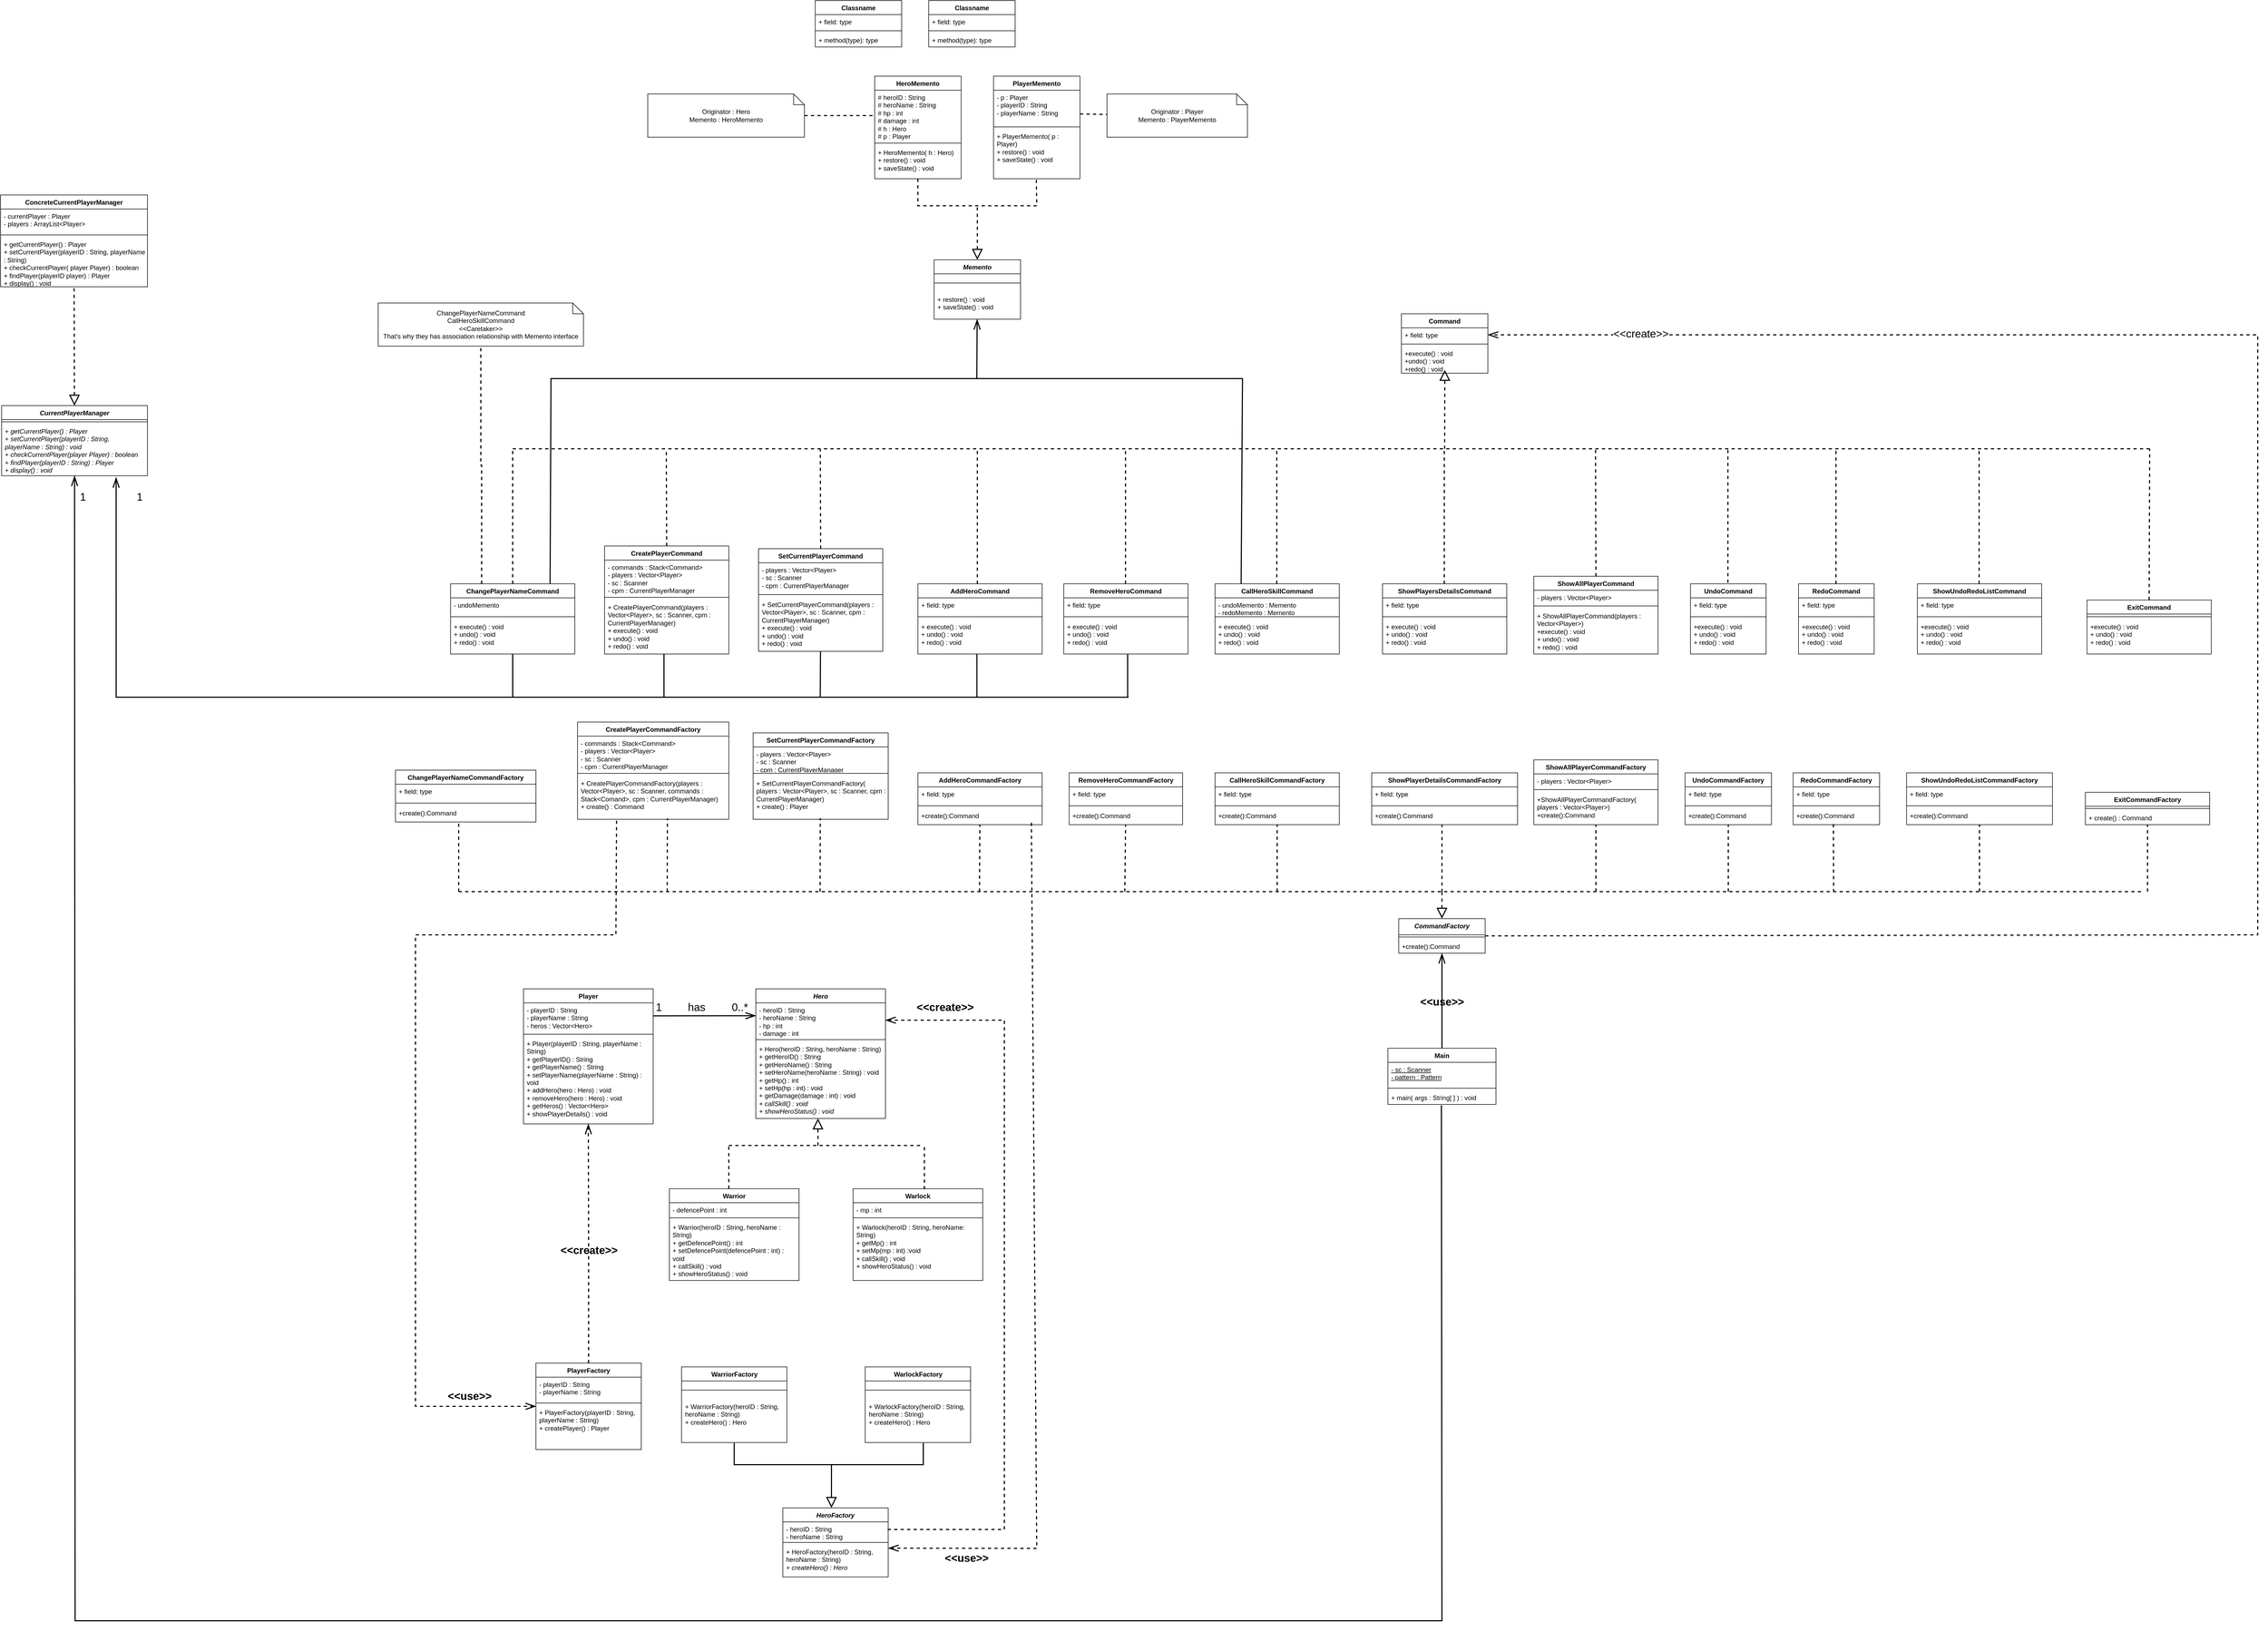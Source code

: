 <mxfile version="24.8.4">
  <diagram id="C5RBs43oDa-KdzZeNtuy" name="Page-1">
    <mxGraphModel dx="3729" dy="1819" grid="1" gridSize="10" guides="1" tooltips="1" connect="1" arrows="1" fold="1" page="1" pageScale="1" pageWidth="827" pageHeight="1169" math="0" shadow="0">
      <root>
        <mxCell id="WIyWlLk6GJQsqaUBKTNV-0" />
        <mxCell id="WIyWlLk6GJQsqaUBKTNV-1" parent="WIyWlLk6GJQsqaUBKTNV-0" />
        <mxCell id="0935TuHeCaS-1WZXopsR-4" value="&lt;i&gt;CommandFactory&lt;/i&gt;" style="swimlane;fontStyle=1;align=center;verticalAlign=top;childLayout=stackLayout;horizontal=1;startSize=30;horizontalStack=0;resizeParent=1;resizeParentMax=0;resizeLast=0;collapsible=1;marginBottom=0;whiteSpace=wrap;html=1;" parent="WIyWlLk6GJQsqaUBKTNV-1" vertex="1">
          <mxGeometry x="-30" y="570" width="160" height="64" as="geometry" />
        </mxCell>
        <mxCell id="0935TuHeCaS-1WZXopsR-6" value="" style="line;strokeWidth=1;fillColor=none;align=left;verticalAlign=middle;spacingTop=-1;spacingLeft=3;spacingRight=3;rotatable=0;labelPosition=right;points=[];portConstraint=eastwest;strokeColor=inherit;" parent="0935TuHeCaS-1WZXopsR-4" vertex="1">
          <mxGeometry y="30" width="160" height="8" as="geometry" />
        </mxCell>
        <mxCell id="0935TuHeCaS-1WZXopsR-7" value="+create():Command" style="text;strokeColor=none;fillColor=none;align=left;verticalAlign=top;spacingLeft=4;spacingRight=4;overflow=hidden;rotatable=0;points=[[0,0.5],[1,0.5]];portConstraint=eastwest;whiteSpace=wrap;html=1;" parent="0935TuHeCaS-1WZXopsR-4" vertex="1">
          <mxGeometry y="38" width="160" height="26" as="geometry" />
        </mxCell>
        <mxCell id="0935TuHeCaS-1WZXopsR-8" style="edgeStyle=orthogonalEdgeStyle;rounded=0;orthogonalLoop=1;jettySize=auto;html=1;exitX=0.5;exitY=0;exitDx=0;exitDy=0;entryX=0.5;entryY=1;entryDx=0;entryDy=0;entryPerimeter=0;strokeWidth=2;endArrow=openThin;endFill=0;endSize=15;" parent="WIyWlLk6GJQsqaUBKTNV-1" source="e7Ab-RQ2rSX-xsPpsTMO-31" target="0935TuHeCaS-1WZXopsR-7" edge="1">
          <mxGeometry relative="1" as="geometry" />
        </mxCell>
        <mxCell id="0935TuHeCaS-1WZXopsR-9" value="UndoCommandFactory" style="swimlane;fontStyle=1;align=center;verticalAlign=top;childLayout=stackLayout;horizontal=1;startSize=26;horizontalStack=0;resizeParent=1;resizeParentMax=0;resizeLast=0;collapsible=1;marginBottom=0;whiteSpace=wrap;html=1;" parent="WIyWlLk6GJQsqaUBKTNV-1" vertex="1">
          <mxGeometry x="500" y="300" width="160" height="96" as="geometry" />
        </mxCell>
        <mxCell id="0935TuHeCaS-1WZXopsR-10" value="+ field: type" style="text;strokeColor=none;fillColor=none;align=left;verticalAlign=top;spacingLeft=4;spacingRight=4;overflow=hidden;rotatable=0;points=[[0,0.5],[1,0.5]];portConstraint=eastwest;whiteSpace=wrap;html=1;" parent="0935TuHeCaS-1WZXopsR-9" vertex="1">
          <mxGeometry y="26" width="160" height="30" as="geometry" />
        </mxCell>
        <mxCell id="0935TuHeCaS-1WZXopsR-11" value="" style="line;strokeWidth=1;fillColor=none;align=left;verticalAlign=middle;spacingTop=-1;spacingLeft=3;spacingRight=3;rotatable=0;labelPosition=right;points=[];portConstraint=eastwest;strokeColor=inherit;" parent="0935TuHeCaS-1WZXopsR-9" vertex="1">
          <mxGeometry y="56" width="160" height="10" as="geometry" />
        </mxCell>
        <mxCell id="0935TuHeCaS-1WZXopsR-12" value="+create():Command" style="text;strokeColor=none;fillColor=none;align=left;verticalAlign=top;spacingLeft=4;spacingRight=4;overflow=hidden;rotatable=0;points=[[0,0.5],[1,0.5]];portConstraint=eastwest;whiteSpace=wrap;html=1;" parent="0935TuHeCaS-1WZXopsR-9" vertex="1">
          <mxGeometry y="66" width="160" height="30" as="geometry" />
        </mxCell>
        <mxCell id="0935TuHeCaS-1WZXopsR-13" value="RedoCommandFactory" style="swimlane;fontStyle=1;align=center;verticalAlign=top;childLayout=stackLayout;horizontal=1;startSize=26;horizontalStack=0;resizeParent=1;resizeParentMax=0;resizeLast=0;collapsible=1;marginBottom=0;whiteSpace=wrap;html=1;" parent="WIyWlLk6GJQsqaUBKTNV-1" vertex="1">
          <mxGeometry x="700" y="300" width="160" height="96" as="geometry" />
        </mxCell>
        <mxCell id="0935TuHeCaS-1WZXopsR-14" value="+ field: type" style="text;strokeColor=none;fillColor=none;align=left;verticalAlign=top;spacingLeft=4;spacingRight=4;overflow=hidden;rotatable=0;points=[[0,0.5],[1,0.5]];portConstraint=eastwest;whiteSpace=wrap;html=1;" parent="0935TuHeCaS-1WZXopsR-13" vertex="1">
          <mxGeometry y="26" width="160" height="30" as="geometry" />
        </mxCell>
        <mxCell id="0935TuHeCaS-1WZXopsR-15" value="" style="line;strokeWidth=1;fillColor=none;align=left;verticalAlign=middle;spacingTop=-1;spacingLeft=3;spacingRight=3;rotatable=0;labelPosition=right;points=[];portConstraint=eastwest;strokeColor=inherit;" parent="0935TuHeCaS-1WZXopsR-13" vertex="1">
          <mxGeometry y="56" width="160" height="10" as="geometry" />
        </mxCell>
        <mxCell id="0935TuHeCaS-1WZXopsR-16" value="+create():Command" style="text;strokeColor=none;fillColor=none;align=left;verticalAlign=top;spacingLeft=4;spacingRight=4;overflow=hidden;rotatable=0;points=[[0,0.5],[1,0.5]];portConstraint=eastwest;whiteSpace=wrap;html=1;" parent="0935TuHeCaS-1WZXopsR-13" vertex="1">
          <mxGeometry y="66" width="160" height="30" as="geometry" />
        </mxCell>
        <mxCell id="0935TuHeCaS-1WZXopsR-17" value="RemoveHeroCommandFactory" style="swimlane;fontStyle=1;align=center;verticalAlign=top;childLayout=stackLayout;horizontal=1;startSize=26;horizontalStack=0;resizeParent=1;resizeParentMax=0;resizeLast=0;collapsible=1;marginBottom=0;whiteSpace=wrap;html=1;" parent="WIyWlLk6GJQsqaUBKTNV-1" vertex="1">
          <mxGeometry x="-640" y="300" width="210" height="96" as="geometry" />
        </mxCell>
        <mxCell id="0935TuHeCaS-1WZXopsR-18" value="+ field: type" style="text;strokeColor=none;fillColor=none;align=left;verticalAlign=top;spacingLeft=4;spacingRight=4;overflow=hidden;rotatable=0;points=[[0,0.5],[1,0.5]];portConstraint=eastwest;whiteSpace=wrap;html=1;" parent="0935TuHeCaS-1WZXopsR-17" vertex="1">
          <mxGeometry y="26" width="210" height="30" as="geometry" />
        </mxCell>
        <mxCell id="0935TuHeCaS-1WZXopsR-19" value="" style="line;strokeWidth=1;fillColor=none;align=left;verticalAlign=middle;spacingTop=-1;spacingLeft=3;spacingRight=3;rotatable=0;labelPosition=right;points=[];portConstraint=eastwest;strokeColor=inherit;" parent="0935TuHeCaS-1WZXopsR-17" vertex="1">
          <mxGeometry y="56" width="210" height="10" as="geometry" />
        </mxCell>
        <mxCell id="0935TuHeCaS-1WZXopsR-20" value="+create():Command" style="text;strokeColor=none;fillColor=none;align=left;verticalAlign=top;spacingLeft=4;spacingRight=4;overflow=hidden;rotatable=0;points=[[0,0.5],[1,0.5]];portConstraint=eastwest;whiteSpace=wrap;html=1;" parent="0935TuHeCaS-1WZXopsR-17" vertex="1">
          <mxGeometry y="66" width="210" height="30" as="geometry" />
        </mxCell>
        <mxCell id="0935TuHeCaS-1WZXopsR-21" value="CallHeroSkillCommandFactory" style="swimlane;fontStyle=1;align=center;verticalAlign=top;childLayout=stackLayout;horizontal=1;startSize=26;horizontalStack=0;resizeParent=1;resizeParentMax=0;resizeLast=0;collapsible=1;marginBottom=0;whiteSpace=wrap;html=1;" parent="WIyWlLk6GJQsqaUBKTNV-1" vertex="1">
          <mxGeometry x="-370" y="300" width="230" height="96" as="geometry" />
        </mxCell>
        <mxCell id="0935TuHeCaS-1WZXopsR-22" value="+ field: type" style="text;strokeColor=none;fillColor=none;align=left;verticalAlign=top;spacingLeft=4;spacingRight=4;overflow=hidden;rotatable=0;points=[[0,0.5],[1,0.5]];portConstraint=eastwest;whiteSpace=wrap;html=1;" parent="0935TuHeCaS-1WZXopsR-21" vertex="1">
          <mxGeometry y="26" width="230" height="30" as="geometry" />
        </mxCell>
        <mxCell id="0935TuHeCaS-1WZXopsR-23" value="" style="line;strokeWidth=1;fillColor=none;align=left;verticalAlign=middle;spacingTop=-1;spacingLeft=3;spacingRight=3;rotatable=0;labelPosition=right;points=[];portConstraint=eastwest;strokeColor=inherit;" parent="0935TuHeCaS-1WZXopsR-21" vertex="1">
          <mxGeometry y="56" width="230" height="10" as="geometry" />
        </mxCell>
        <mxCell id="0935TuHeCaS-1WZXopsR-24" value="+create():Command" style="text;strokeColor=none;fillColor=none;align=left;verticalAlign=top;spacingLeft=4;spacingRight=4;overflow=hidden;rotatable=0;points=[[0,0.5],[1,0.5]];portConstraint=eastwest;whiteSpace=wrap;html=1;" parent="0935TuHeCaS-1WZXopsR-21" vertex="1">
          <mxGeometry y="66" width="230" height="30" as="geometry" />
        </mxCell>
        <mxCell id="0935TuHeCaS-1WZXopsR-25" value="ChangePlayerNameCommandFactory" style="swimlane;fontStyle=1;align=center;verticalAlign=top;childLayout=stackLayout;horizontal=1;startSize=26;horizontalStack=0;resizeParent=1;resizeParentMax=0;resizeLast=0;collapsible=1;marginBottom=0;whiteSpace=wrap;html=1;" parent="WIyWlLk6GJQsqaUBKTNV-1" vertex="1">
          <mxGeometry x="-1887" y="295" width="260" height="96" as="geometry" />
        </mxCell>
        <mxCell id="0935TuHeCaS-1WZXopsR-26" value="+ field: type" style="text;strokeColor=none;fillColor=none;align=left;verticalAlign=top;spacingLeft=4;spacingRight=4;overflow=hidden;rotatable=0;points=[[0,0.5],[1,0.5]];portConstraint=eastwest;whiteSpace=wrap;html=1;" parent="0935TuHeCaS-1WZXopsR-25" vertex="1">
          <mxGeometry y="26" width="260" height="30" as="geometry" />
        </mxCell>
        <mxCell id="0935TuHeCaS-1WZXopsR-27" value="" style="line;strokeWidth=1;fillColor=none;align=left;verticalAlign=middle;spacingTop=-1;spacingLeft=3;spacingRight=3;rotatable=0;labelPosition=right;points=[];portConstraint=eastwest;strokeColor=inherit;" parent="0935TuHeCaS-1WZXopsR-25" vertex="1">
          <mxGeometry y="56" width="260" height="10" as="geometry" />
        </mxCell>
        <mxCell id="0935TuHeCaS-1WZXopsR-28" value="+create():Command" style="text;strokeColor=none;fillColor=none;align=left;verticalAlign=top;spacingLeft=4;spacingRight=4;overflow=hidden;rotatable=0;points=[[0,0.5],[1,0.5]];portConstraint=eastwest;whiteSpace=wrap;html=1;" parent="0935TuHeCaS-1WZXopsR-25" vertex="1">
          <mxGeometry y="66" width="260" height="30" as="geometry" />
        </mxCell>
        <mxCell id="0935TuHeCaS-1WZXopsR-29" value="CreatePlayerCommandFactory" style="swimlane;fontStyle=1;align=center;verticalAlign=top;childLayout=stackLayout;horizontal=1;startSize=26;horizontalStack=0;resizeParent=1;resizeParentMax=0;resizeLast=0;collapsible=1;marginBottom=0;whiteSpace=wrap;html=1;" parent="WIyWlLk6GJQsqaUBKTNV-1" vertex="1">
          <mxGeometry x="-1550" y="206" width="280" height="180" as="geometry" />
        </mxCell>
        <mxCell id="0935TuHeCaS-1WZXopsR-30" value="- commands : Stack&amp;lt;Command&amp;gt;&lt;div&gt;- players : Vector&amp;lt;Player&amp;gt;&lt;/div&gt;&lt;div&gt;- sc : Scanner&lt;/div&gt;&lt;div&gt;- cpm : CurrentPlayerManager&lt;/div&gt;" style="text;strokeColor=none;fillColor=none;align=left;verticalAlign=top;spacingLeft=4;spacingRight=4;overflow=hidden;rotatable=0;points=[[0,0.5],[1,0.5]];portConstraint=eastwest;whiteSpace=wrap;html=1;" parent="0935TuHeCaS-1WZXopsR-29" vertex="1">
          <mxGeometry y="26" width="280" height="64" as="geometry" />
        </mxCell>
        <mxCell id="0935TuHeCaS-1WZXopsR-31" value="" style="line;strokeWidth=1;fillColor=none;align=left;verticalAlign=middle;spacingTop=-1;spacingLeft=3;spacingRight=3;rotatable=0;labelPosition=right;points=[];portConstraint=eastwest;strokeColor=inherit;" parent="0935TuHeCaS-1WZXopsR-29" vertex="1">
          <mxGeometry y="90" width="280" height="10" as="geometry" />
        </mxCell>
        <mxCell id="0935TuHeCaS-1WZXopsR-32" value="&lt;div&gt;+ CreatePlayerCommandFactory(players : Vector&amp;lt;Player&amp;gt;, sc : Scanner, commands : Stack&amp;lt;Comand&amp;gt;, cpm : CurrentPlayerManager)&lt;/div&gt;+ create() : Command" style="text;strokeColor=none;fillColor=none;align=left;verticalAlign=top;spacingLeft=4;spacingRight=4;overflow=hidden;rotatable=0;points=[[0,0.5],[1,0.5]];portConstraint=eastwest;whiteSpace=wrap;html=1;" parent="0935TuHeCaS-1WZXopsR-29" vertex="1">
          <mxGeometry y="100" width="280" height="80" as="geometry" />
        </mxCell>
        <mxCell id="NpN_3oIsCTOHhuz7XpSE-4" value="AddHeroCommandFactory" style="swimlane;fontStyle=1;align=center;verticalAlign=top;childLayout=stackLayout;horizontal=1;startSize=26;horizontalStack=0;resizeParent=1;resizeParentMax=0;resizeLast=0;collapsible=1;marginBottom=0;whiteSpace=wrap;html=1;" parent="WIyWlLk6GJQsqaUBKTNV-1" vertex="1">
          <mxGeometry x="-920" y="300" width="230" height="96" as="geometry" />
        </mxCell>
        <mxCell id="NpN_3oIsCTOHhuz7XpSE-5" value="+ field: type" style="text;strokeColor=none;fillColor=none;align=left;verticalAlign=top;spacingLeft=4;spacingRight=4;overflow=hidden;rotatable=0;points=[[0,0.5],[1,0.5]];portConstraint=eastwest;whiteSpace=wrap;html=1;" parent="NpN_3oIsCTOHhuz7XpSE-4" vertex="1">
          <mxGeometry y="26" width="230" height="30" as="geometry" />
        </mxCell>
        <mxCell id="NpN_3oIsCTOHhuz7XpSE-6" value="" style="line;strokeWidth=1;fillColor=none;align=left;verticalAlign=middle;spacingTop=-1;spacingLeft=3;spacingRight=3;rotatable=0;labelPosition=right;points=[];portConstraint=eastwest;strokeColor=inherit;" parent="NpN_3oIsCTOHhuz7XpSE-4" vertex="1">
          <mxGeometry y="56" width="230" height="10" as="geometry" />
        </mxCell>
        <mxCell id="NpN_3oIsCTOHhuz7XpSE-7" value="+create():Command" style="text;strokeColor=none;fillColor=none;align=left;verticalAlign=top;spacingLeft=4;spacingRight=4;overflow=hidden;rotatable=0;points=[[0,0.5],[1,0.5]];portConstraint=eastwest;whiteSpace=wrap;html=1;" parent="NpN_3oIsCTOHhuz7XpSE-4" vertex="1">
          <mxGeometry y="66" width="230" height="30" as="geometry" />
        </mxCell>
        <mxCell id="NpN_3oIsCTOHhuz7XpSE-8" value="ShowPlayerDetailsCommandFactory" style="swimlane;fontStyle=1;align=center;verticalAlign=top;childLayout=stackLayout;horizontal=1;startSize=26;horizontalStack=0;resizeParent=1;resizeParentMax=0;resizeLast=0;collapsible=1;marginBottom=0;whiteSpace=wrap;html=1;" parent="WIyWlLk6GJQsqaUBKTNV-1" vertex="1">
          <mxGeometry x="-80" y="300" width="270" height="96" as="geometry" />
        </mxCell>
        <mxCell id="NpN_3oIsCTOHhuz7XpSE-9" value="+ field: type" style="text;strokeColor=none;fillColor=none;align=left;verticalAlign=top;spacingLeft=4;spacingRight=4;overflow=hidden;rotatable=0;points=[[0,0.5],[1,0.5]];portConstraint=eastwest;whiteSpace=wrap;html=1;" parent="NpN_3oIsCTOHhuz7XpSE-8" vertex="1">
          <mxGeometry y="26" width="270" height="30" as="geometry" />
        </mxCell>
        <mxCell id="NpN_3oIsCTOHhuz7XpSE-10" value="" style="line;strokeWidth=1;fillColor=none;align=left;verticalAlign=middle;spacingTop=-1;spacingLeft=3;spacingRight=3;rotatable=0;labelPosition=right;points=[];portConstraint=eastwest;strokeColor=inherit;" parent="NpN_3oIsCTOHhuz7XpSE-8" vertex="1">
          <mxGeometry y="56" width="270" height="10" as="geometry" />
        </mxCell>
        <mxCell id="NpN_3oIsCTOHhuz7XpSE-11" value="+create():Command" style="text;strokeColor=none;fillColor=none;align=left;verticalAlign=top;spacingLeft=4;spacingRight=4;overflow=hidden;rotatable=0;points=[[0,0.5],[1,0.5]];portConstraint=eastwest;whiteSpace=wrap;html=1;" parent="NpN_3oIsCTOHhuz7XpSE-8" vertex="1">
          <mxGeometry y="66" width="270" height="30" as="geometry" />
        </mxCell>
        <mxCell id="NpN_3oIsCTOHhuz7XpSE-12" value="ShowAllPlayerCommandFactory" style="swimlane;fontStyle=1;align=center;verticalAlign=top;childLayout=stackLayout;horizontal=1;startSize=26;horizontalStack=0;resizeParent=1;resizeParentMax=0;resizeLast=0;collapsible=1;marginBottom=0;whiteSpace=wrap;html=1;" parent="WIyWlLk6GJQsqaUBKTNV-1" vertex="1">
          <mxGeometry x="220" y="276" width="230" height="120" as="geometry" />
        </mxCell>
        <mxCell id="NpN_3oIsCTOHhuz7XpSE-13" value="- players : Vector&amp;lt;Player&amp;gt;" style="text;strokeColor=none;fillColor=none;align=left;verticalAlign=top;spacingLeft=4;spacingRight=4;overflow=hidden;rotatable=0;points=[[0,0.5],[1,0.5]];portConstraint=eastwest;whiteSpace=wrap;html=1;" parent="NpN_3oIsCTOHhuz7XpSE-12" vertex="1">
          <mxGeometry y="26" width="230" height="24" as="geometry" />
        </mxCell>
        <mxCell id="NpN_3oIsCTOHhuz7XpSE-14" value="" style="line;strokeWidth=1;fillColor=none;align=left;verticalAlign=middle;spacingTop=-1;spacingLeft=3;spacingRight=3;rotatable=0;labelPosition=right;points=[];portConstraint=eastwest;strokeColor=inherit;" parent="NpN_3oIsCTOHhuz7XpSE-12" vertex="1">
          <mxGeometry y="50" width="230" height="10" as="geometry" />
        </mxCell>
        <mxCell id="NpN_3oIsCTOHhuz7XpSE-15" value="&lt;div&gt;+ShowAllPlayerCommandFactory(&lt;/div&gt;&lt;div&gt;players : Vector&amp;lt;Player&amp;gt;)&lt;/div&gt;+create():Command" style="text;strokeColor=none;fillColor=none;align=left;verticalAlign=top;spacingLeft=4;spacingRight=4;overflow=hidden;rotatable=0;points=[[0,0.5],[1,0.5]];portConstraint=eastwest;whiteSpace=wrap;html=1;" parent="NpN_3oIsCTOHhuz7XpSE-12" vertex="1">
          <mxGeometry y="60" width="230" height="60" as="geometry" />
        </mxCell>
        <mxCell id="NpN_3oIsCTOHhuz7XpSE-16" value="&lt;span style=&quot;white-space: pre;&quot;&gt;SetCurrent&lt;/span&gt;PlayerCommandFactory" style="swimlane;fontStyle=1;align=center;verticalAlign=top;childLayout=stackLayout;horizontal=1;startSize=26;horizontalStack=0;resizeParent=1;resizeParentMax=0;resizeLast=0;collapsible=1;marginBottom=0;whiteSpace=wrap;html=1;" parent="WIyWlLk6GJQsqaUBKTNV-1" vertex="1">
          <mxGeometry x="-1225" y="226" width="250" height="160" as="geometry" />
        </mxCell>
        <mxCell id="NpN_3oIsCTOHhuz7XpSE-17" value="&lt;div&gt;- players : Vector&amp;lt;Player&amp;gt;&lt;/div&gt;&lt;div&gt;- sc : Scanner&lt;/div&gt;&lt;div&gt;- cpm : CurrentPlayerManager&lt;/div&gt;" style="text;strokeColor=none;fillColor=none;align=left;verticalAlign=top;spacingLeft=4;spacingRight=4;overflow=hidden;rotatable=0;points=[[0,0.5],[1,0.5]];portConstraint=eastwest;whiteSpace=wrap;html=1;" parent="NpN_3oIsCTOHhuz7XpSE-16" vertex="1">
          <mxGeometry y="26" width="250" height="44" as="geometry" />
        </mxCell>
        <mxCell id="NpN_3oIsCTOHhuz7XpSE-18" value="" style="line;strokeWidth=1;fillColor=none;align=left;verticalAlign=middle;spacingTop=-1;spacingLeft=3;spacingRight=3;rotatable=0;labelPosition=right;points=[];portConstraint=eastwest;strokeColor=inherit;" parent="NpN_3oIsCTOHhuz7XpSE-16" vertex="1">
          <mxGeometry y="70" width="250" height="10" as="geometry" />
        </mxCell>
        <mxCell id="NpN_3oIsCTOHhuz7XpSE-19" value="+ SetCurrentPlayerCommandFactory(&lt;div&gt;players : Vector&amp;lt;Player&amp;gt;, sc : Scanner, cpm : CurrentPlayerManager)&lt;div&gt;+ create() : Player&lt;/div&gt;&lt;/div&gt;" style="text;strokeColor=none;fillColor=none;align=left;verticalAlign=top;spacingLeft=4;spacingRight=4;overflow=hidden;rotatable=0;points=[[0,0.5],[1,0.5]];portConstraint=eastwest;whiteSpace=wrap;html=1;" parent="NpN_3oIsCTOHhuz7XpSE-16" vertex="1">
          <mxGeometry y="80" width="250" height="80" as="geometry" />
        </mxCell>
        <mxCell id="NpN_3oIsCTOHhuz7XpSE-24" value="ShowUndoRedoListCommandFactory" style="swimlane;fontStyle=1;align=center;verticalAlign=top;childLayout=stackLayout;horizontal=1;startSize=26;horizontalStack=0;resizeParent=1;resizeParentMax=0;resizeLast=0;collapsible=1;marginBottom=0;whiteSpace=wrap;html=1;" parent="WIyWlLk6GJQsqaUBKTNV-1" vertex="1">
          <mxGeometry x="910" y="300" width="270" height="96" as="geometry" />
        </mxCell>
        <mxCell id="NpN_3oIsCTOHhuz7XpSE-25" value="+ field: type" style="text;strokeColor=none;fillColor=none;align=left;verticalAlign=top;spacingLeft=4;spacingRight=4;overflow=hidden;rotatable=0;points=[[0,0.5],[1,0.5]];portConstraint=eastwest;whiteSpace=wrap;html=1;" parent="NpN_3oIsCTOHhuz7XpSE-24" vertex="1">
          <mxGeometry y="26" width="270" height="30" as="geometry" />
        </mxCell>
        <mxCell id="NpN_3oIsCTOHhuz7XpSE-26" value="" style="line;strokeWidth=1;fillColor=none;align=left;verticalAlign=middle;spacingTop=-1;spacingLeft=3;spacingRight=3;rotatable=0;labelPosition=right;points=[];portConstraint=eastwest;strokeColor=inherit;" parent="NpN_3oIsCTOHhuz7XpSE-24" vertex="1">
          <mxGeometry y="56" width="270" height="10" as="geometry" />
        </mxCell>
        <mxCell id="NpN_3oIsCTOHhuz7XpSE-27" value="+create():Command" style="text;strokeColor=none;fillColor=none;align=left;verticalAlign=top;spacingLeft=4;spacingRight=4;overflow=hidden;rotatable=0;points=[[0,0.5],[1,0.5]];portConstraint=eastwest;whiteSpace=wrap;html=1;" parent="NpN_3oIsCTOHhuz7XpSE-24" vertex="1">
          <mxGeometry y="66" width="270" height="30" as="geometry" />
        </mxCell>
        <mxCell id="NpN_3oIsCTOHhuz7XpSE-28" value="ExitCommandFactory" style="swimlane;fontStyle=1;align=center;verticalAlign=top;childLayout=stackLayout;horizontal=1;startSize=26;horizontalStack=0;resizeParent=1;resizeParentMax=0;resizeLast=0;collapsible=1;marginBottom=0;whiteSpace=wrap;html=1;" parent="WIyWlLk6GJQsqaUBKTNV-1" vertex="1">
          <mxGeometry x="1241" y="336" width="230" height="60" as="geometry" />
        </mxCell>
        <mxCell id="NpN_3oIsCTOHhuz7XpSE-30" value="" style="line;strokeWidth=1;fillColor=none;align=left;verticalAlign=middle;spacingTop=-1;spacingLeft=3;spacingRight=3;rotatable=0;labelPosition=right;points=[];portConstraint=eastwest;strokeColor=inherit;" parent="NpN_3oIsCTOHhuz7XpSE-28" vertex="1">
          <mxGeometry y="26" width="230" height="8" as="geometry" />
        </mxCell>
        <mxCell id="NpN_3oIsCTOHhuz7XpSE-31" value="+ create() : Command" style="text;strokeColor=none;fillColor=none;align=left;verticalAlign=top;spacingLeft=4;spacingRight=4;overflow=hidden;rotatable=0;points=[[0,0.5],[1,0.5]];portConstraint=eastwest;whiteSpace=wrap;html=1;" parent="NpN_3oIsCTOHhuz7XpSE-28" vertex="1">
          <mxGeometry y="34" width="230" height="26" as="geometry" />
        </mxCell>
        <mxCell id="NpN_3oIsCTOHhuz7XpSE-33" value="" style="endArrow=none;dashed=1;html=1;rounded=0;strokeWidth=2;" parent="WIyWlLk6GJQsqaUBKTNV-1" edge="1">
          <mxGeometry width="50" height="50" relative="1" as="geometry">
            <mxPoint x="-1770" y="520" as="sourcePoint" />
            <mxPoint x="1350" y="520" as="targetPoint" />
          </mxGeometry>
        </mxCell>
        <mxCell id="NpN_3oIsCTOHhuz7XpSE-34" value="" style="endArrow=none;dashed=1;html=1;rounded=0;entryX=0.5;entryY=1.041;entryDx=0;entryDy=0;entryPerimeter=0;strokeWidth=2;" parent="WIyWlLk6GJQsqaUBKTNV-1" edge="1">
          <mxGeometry width="50" height="50" relative="1" as="geometry">
            <mxPoint x="-1770" y="520" as="sourcePoint" />
            <mxPoint x="-1770" y="391" as="targetPoint" />
          </mxGeometry>
        </mxCell>
        <mxCell id="NpN_3oIsCTOHhuz7XpSE-36" value="" style="endArrow=none;dashed=1;html=1;rounded=0;strokeWidth=2;" parent="WIyWlLk6GJQsqaUBKTNV-1" target="NpN_3oIsCTOHhuz7XpSE-28" edge="1">
          <mxGeometry width="50" height="50" relative="1" as="geometry">
            <mxPoint x="1356" y="520" as="sourcePoint" />
            <mxPoint x="1356" y="373" as="targetPoint" />
          </mxGeometry>
        </mxCell>
        <mxCell id="NpN_3oIsCTOHhuz7XpSE-37" value="" style="endArrow=none;dashed=1;html=1;rounded=0;exitX=0.5;exitY=0;exitDx=0;exitDy=0;startArrow=block;startFill=0;endSize=6;startSize=15;strokeWidth=2;" parent="WIyWlLk6GJQsqaUBKTNV-1" source="0935TuHeCaS-1WZXopsR-4" edge="1">
          <mxGeometry width="50" height="50" relative="1" as="geometry">
            <mxPoint x="160" y="550" as="sourcePoint" />
            <mxPoint x="50" y="520" as="targetPoint" />
          </mxGeometry>
        </mxCell>
        <mxCell id="NpN_3oIsCTOHhuz7XpSE-38" value="" style="endArrow=none;dashed=1;html=1;rounded=0;strokeWidth=2;entryX=0.594;entryY=0.981;entryDx=0;entryDy=0;entryPerimeter=0;" parent="WIyWlLk6GJQsqaUBKTNV-1" target="0935TuHeCaS-1WZXopsR-32" edge="1">
          <mxGeometry width="50" height="50" relative="1" as="geometry">
            <mxPoint x="-1384" y="520" as="sourcePoint" />
            <mxPoint x="-1385" y="400" as="targetPoint" />
          </mxGeometry>
        </mxCell>
        <mxCell id="NpN_3oIsCTOHhuz7XpSE-39" value="" style="endArrow=none;dashed=1;html=1;rounded=0;entryX=0.497;entryY=0.977;entryDx=0;entryDy=0;entryPerimeter=0;strokeWidth=2;" parent="WIyWlLk6GJQsqaUBKTNV-1" target="NpN_3oIsCTOHhuz7XpSE-19" edge="1">
          <mxGeometry width="50" height="50" relative="1" as="geometry">
            <mxPoint x="-1101" y="520" as="sourcePoint" />
            <mxPoint x="-1030" y="490" as="targetPoint" />
          </mxGeometry>
        </mxCell>
        <mxCell id="NpN_3oIsCTOHhuz7XpSE-40" value="" style="endArrow=none;dashed=1;html=1;rounded=0;strokeWidth=2;" parent="WIyWlLk6GJQsqaUBKTNV-1" target="NpN_3oIsCTOHhuz7XpSE-4" edge="1">
          <mxGeometry width="50" height="50" relative="1" as="geometry">
            <mxPoint x="-806" y="520" as="sourcePoint" />
            <mxPoint x="-806" y="400" as="targetPoint" />
          </mxGeometry>
        </mxCell>
        <mxCell id="NpN_3oIsCTOHhuz7XpSE-41" value="" style="endArrow=none;dashed=1;html=1;rounded=0;strokeWidth=2;" parent="WIyWlLk6GJQsqaUBKTNV-1" target="0935TuHeCaS-1WZXopsR-17" edge="1">
          <mxGeometry width="50" height="50" relative="1" as="geometry">
            <mxPoint x="-537" y="520" as="sourcePoint" />
            <mxPoint x="-510" y="450" as="targetPoint" />
          </mxGeometry>
        </mxCell>
        <mxCell id="NpN_3oIsCTOHhuz7XpSE-42" value="" style="endArrow=none;dashed=1;html=1;rounded=0;strokeWidth=2;" parent="WIyWlLk6GJQsqaUBKTNV-1" target="0935TuHeCaS-1WZXopsR-21" edge="1">
          <mxGeometry width="50" height="50" relative="1" as="geometry">
            <mxPoint x="-255" y="520" as="sourcePoint" />
            <mxPoint x="-262" y="390" as="targetPoint" />
          </mxGeometry>
        </mxCell>
        <mxCell id="NpN_3oIsCTOHhuz7XpSE-43" value="" style="endArrow=none;dashed=1;html=1;rounded=0;strokeWidth=2;entryX=0.878;entryY=0.977;entryDx=0;entryDy=0;entryPerimeter=0;" parent="WIyWlLk6GJQsqaUBKTNV-1" edge="1">
          <mxGeometry width="50" height="50" relative="1" as="geometry">
            <mxPoint x="50" y="520.69" as="sourcePoint" />
            <mxPoint x="50.06" y="396.0" as="targetPoint" />
          </mxGeometry>
        </mxCell>
        <mxCell id="NpN_3oIsCTOHhuz7XpSE-44" value="" style="endArrow=none;dashed=1;html=1;rounded=0;strokeWidth=2;" parent="WIyWlLk6GJQsqaUBKTNV-1" target="NpN_3oIsCTOHhuz7XpSE-12" edge="1">
          <mxGeometry width="50" height="50" relative="1" as="geometry">
            <mxPoint x="335" y="520" as="sourcePoint" />
            <mxPoint x="335" y="400" as="targetPoint" />
          </mxGeometry>
        </mxCell>
        <mxCell id="NpN_3oIsCTOHhuz7XpSE-45" value="" style="endArrow=none;dashed=1;html=1;rounded=0;strokeWidth=2;" parent="WIyWlLk6GJQsqaUBKTNV-1" target="0935TuHeCaS-1WZXopsR-12" edge="1">
          <mxGeometry width="50" height="50" relative="1" as="geometry">
            <mxPoint x="580" y="520" as="sourcePoint" />
            <mxPoint x="630" y="450" as="targetPoint" />
          </mxGeometry>
        </mxCell>
        <mxCell id="NpN_3oIsCTOHhuz7XpSE-46" value="" style="endArrow=none;dashed=1;html=1;rounded=0;entryX=0.541;entryY=0.907;entryDx=0;entryDy=0;entryPerimeter=0;strokeWidth=2;" parent="WIyWlLk6GJQsqaUBKTNV-1" edge="1">
          <mxGeometry width="50" height="50" relative="1" as="geometry">
            <mxPoint x="775" y="521" as="sourcePoint" />
            <mxPoint x="774.56" y="394.21" as="targetPoint" />
          </mxGeometry>
        </mxCell>
        <mxCell id="NpN_3oIsCTOHhuz7XpSE-47" value="" style="endArrow=none;dashed=1;html=1;rounded=0;strokeWidth=2;" parent="WIyWlLk6GJQsqaUBKTNV-1" target="NpN_3oIsCTOHhuz7XpSE-27" edge="1">
          <mxGeometry width="50" height="50" relative="1" as="geometry">
            <mxPoint x="1045" y="520" as="sourcePoint" />
            <mxPoint x="1040" y="400" as="targetPoint" />
          </mxGeometry>
        </mxCell>
        <mxCell id="NpN_3oIsCTOHhuz7XpSE-48" value="ChangePlayerNameCommand" style="swimlane;fontStyle=1;align=center;verticalAlign=top;childLayout=stackLayout;horizontal=1;startSize=26;horizontalStack=0;resizeParent=1;resizeParentMax=0;resizeLast=0;collapsible=1;marginBottom=0;whiteSpace=wrap;html=1;" parent="WIyWlLk6GJQsqaUBKTNV-1" vertex="1">
          <mxGeometry x="-1785" y="-50" width="230" height="130" as="geometry" />
        </mxCell>
        <mxCell id="NpN_3oIsCTOHhuz7XpSE-49" value="- undoMemento" style="text;strokeColor=none;fillColor=none;align=left;verticalAlign=top;spacingLeft=4;spacingRight=4;overflow=hidden;rotatable=0;points=[[0,0.5],[1,0.5]];portConstraint=eastwest;whiteSpace=wrap;html=1;" parent="NpN_3oIsCTOHhuz7XpSE-48" vertex="1">
          <mxGeometry y="26" width="230" height="30" as="geometry" />
        </mxCell>
        <mxCell id="NpN_3oIsCTOHhuz7XpSE-50" value="" style="line;strokeWidth=1;fillColor=none;align=left;verticalAlign=middle;spacingTop=-1;spacingLeft=3;spacingRight=3;rotatable=0;labelPosition=right;points=[];portConstraint=eastwest;strokeColor=inherit;" parent="NpN_3oIsCTOHhuz7XpSE-48" vertex="1">
          <mxGeometry y="56" width="230" height="10" as="geometry" />
        </mxCell>
        <mxCell id="NpN_3oIsCTOHhuz7XpSE-51" value="+ execute() : void&lt;div&gt;+ undo() : void&lt;/div&gt;&lt;div&gt;+ redo() : void&lt;/div&gt;" style="text;strokeColor=none;fillColor=none;align=left;verticalAlign=top;spacingLeft=4;spacingRight=4;overflow=hidden;rotatable=0;points=[[0,0.5],[1,0.5]];portConstraint=eastwest;whiteSpace=wrap;html=1;" parent="NpN_3oIsCTOHhuz7XpSE-48" vertex="1">
          <mxGeometry y="66" width="230" height="64" as="geometry" />
        </mxCell>
        <mxCell id="NpN_3oIsCTOHhuz7XpSE-52" value="CreatePlayerCommand" style="swimlane;fontStyle=1;align=center;verticalAlign=top;childLayout=stackLayout;horizontal=1;startSize=26;horizontalStack=0;resizeParent=1;resizeParentMax=0;resizeLast=0;collapsible=1;marginBottom=0;whiteSpace=wrap;html=1;" parent="WIyWlLk6GJQsqaUBKTNV-1" vertex="1">
          <mxGeometry x="-1500" y="-120" width="230" height="200" as="geometry" />
        </mxCell>
        <mxCell id="NpN_3oIsCTOHhuz7XpSE-53" value="- commands : Stack&amp;lt;Command&amp;gt;&lt;div&gt;- players : Vector&amp;lt;Player&amp;gt;&lt;/div&gt;&lt;div&gt;- sc : Scanner&lt;/div&gt;&lt;div&gt;- cpm : CurrentPlayerManager&lt;/div&gt;" style="text;strokeColor=none;fillColor=none;align=left;verticalAlign=top;spacingLeft=4;spacingRight=4;overflow=hidden;rotatable=0;points=[[0,0.5],[1,0.5]];portConstraint=eastwest;whiteSpace=wrap;html=1;" parent="NpN_3oIsCTOHhuz7XpSE-52" vertex="1">
          <mxGeometry y="26" width="230" height="64" as="geometry" />
        </mxCell>
        <mxCell id="NpN_3oIsCTOHhuz7XpSE-54" value="" style="line;strokeWidth=1;fillColor=none;align=left;verticalAlign=middle;spacingTop=-1;spacingLeft=3;spacingRight=3;rotatable=0;labelPosition=right;points=[];portConstraint=eastwest;strokeColor=inherit;" parent="NpN_3oIsCTOHhuz7XpSE-52" vertex="1">
          <mxGeometry y="90" width="230" height="10" as="geometry" />
        </mxCell>
        <mxCell id="NpN_3oIsCTOHhuz7XpSE-55" value="&lt;div&gt;+ CreatePlayerCommand(players : Vector&amp;lt;Player&amp;gt;, sc : Scanner, cpm : CurrentPlayerManager)&lt;/div&gt;+ execute() : void&lt;div&gt;&lt;div&gt;+ undo() : void&lt;/div&gt;&lt;div&gt;+ redo() : void&lt;/div&gt;&lt;/div&gt;" style="text;strokeColor=none;fillColor=none;align=left;verticalAlign=top;spacingLeft=4;spacingRight=4;overflow=hidden;rotatable=0;points=[[0,0.5],[1,0.5]];portConstraint=eastwest;whiteSpace=wrap;html=1;" parent="NpN_3oIsCTOHhuz7XpSE-52" vertex="1">
          <mxGeometry y="100" width="230" height="100" as="geometry" />
        </mxCell>
        <mxCell id="NpN_3oIsCTOHhuz7XpSE-56" value="SetCurrentPlayerCommand" style="swimlane;fontStyle=1;align=center;verticalAlign=top;childLayout=stackLayout;horizontal=1;startSize=26;horizontalStack=0;resizeParent=1;resizeParentMax=0;resizeLast=0;collapsible=1;marginBottom=0;whiteSpace=wrap;html=1;" parent="WIyWlLk6GJQsqaUBKTNV-1" vertex="1">
          <mxGeometry x="-1215" y="-115" width="230" height="190" as="geometry" />
        </mxCell>
        <mxCell id="NpN_3oIsCTOHhuz7XpSE-57" value="&lt;div&gt;- players : Vector&amp;lt;Player&amp;gt;&lt;/div&gt;&lt;div&gt;- sc : Scanner&lt;/div&gt;&lt;div&gt;- cpm : CurrentPlayerManager&lt;/div&gt;" style="text;strokeColor=none;fillColor=none;align=left;verticalAlign=top;spacingLeft=4;spacingRight=4;overflow=hidden;rotatable=0;points=[[0,0.5],[1,0.5]];portConstraint=eastwest;whiteSpace=wrap;html=1;" parent="NpN_3oIsCTOHhuz7XpSE-56" vertex="1">
          <mxGeometry y="26" width="230" height="54" as="geometry" />
        </mxCell>
        <mxCell id="NpN_3oIsCTOHhuz7XpSE-58" value="" style="line;strokeWidth=1;fillColor=none;align=left;verticalAlign=middle;spacingTop=-1;spacingLeft=3;spacingRight=3;rotatable=0;labelPosition=right;points=[];portConstraint=eastwest;strokeColor=inherit;" parent="NpN_3oIsCTOHhuz7XpSE-56" vertex="1">
          <mxGeometry y="80" width="230" height="10" as="geometry" />
        </mxCell>
        <mxCell id="NpN_3oIsCTOHhuz7XpSE-59" value="&lt;div&gt;+ SetCurrentPlayerCommand(players : Vector&amp;lt;Player&amp;gt;, sc : Scanner, cpm : CurrentPlayerManager)&lt;/div&gt;+ execute() : void&lt;div&gt;&lt;div&gt;+ undo() : void&lt;/div&gt;&lt;div&gt;+ redo() : void&lt;/div&gt;&lt;/div&gt;" style="text;strokeColor=none;fillColor=none;align=left;verticalAlign=top;spacingLeft=4;spacingRight=4;overflow=hidden;rotatable=0;points=[[0,0.5],[1,0.5]];portConstraint=eastwest;whiteSpace=wrap;html=1;" parent="NpN_3oIsCTOHhuz7XpSE-56" vertex="1">
          <mxGeometry y="90" width="230" height="100" as="geometry" />
        </mxCell>
        <mxCell id="NpN_3oIsCTOHhuz7XpSE-60" value="AddHeroCommand" style="swimlane;fontStyle=1;align=center;verticalAlign=top;childLayout=stackLayout;horizontal=1;startSize=26;horizontalStack=0;resizeParent=1;resizeParentMax=0;resizeLast=0;collapsible=1;marginBottom=0;whiteSpace=wrap;html=1;" parent="WIyWlLk6GJQsqaUBKTNV-1" vertex="1">
          <mxGeometry x="-920" y="-50" width="230" height="130" as="geometry" />
        </mxCell>
        <mxCell id="NpN_3oIsCTOHhuz7XpSE-61" value="+ field: type" style="text;strokeColor=none;fillColor=none;align=left;verticalAlign=top;spacingLeft=4;spacingRight=4;overflow=hidden;rotatable=0;points=[[0,0.5],[1,0.5]];portConstraint=eastwest;whiteSpace=wrap;html=1;" parent="NpN_3oIsCTOHhuz7XpSE-60" vertex="1">
          <mxGeometry y="26" width="230" height="30" as="geometry" />
        </mxCell>
        <mxCell id="NpN_3oIsCTOHhuz7XpSE-62" value="" style="line;strokeWidth=1;fillColor=none;align=left;verticalAlign=middle;spacingTop=-1;spacingLeft=3;spacingRight=3;rotatable=0;labelPosition=right;points=[];portConstraint=eastwest;strokeColor=inherit;" parent="NpN_3oIsCTOHhuz7XpSE-60" vertex="1">
          <mxGeometry y="56" width="230" height="10" as="geometry" />
        </mxCell>
        <mxCell id="NpN_3oIsCTOHhuz7XpSE-63" value="+ execute() : void&lt;div&gt;&lt;div&gt;+ undo() : void&lt;/div&gt;&lt;div&gt;+ redo() : void&lt;/div&gt;&lt;/div&gt;" style="text;strokeColor=none;fillColor=none;align=left;verticalAlign=top;spacingLeft=4;spacingRight=4;overflow=hidden;rotatable=0;points=[[0,0.5],[1,0.5]];portConstraint=eastwest;whiteSpace=wrap;html=1;" parent="NpN_3oIsCTOHhuz7XpSE-60" vertex="1">
          <mxGeometry y="66" width="230" height="64" as="geometry" />
        </mxCell>
        <mxCell id="NpN_3oIsCTOHhuz7XpSE-64" value="RemoveHeroCommand" style="swimlane;fontStyle=1;align=center;verticalAlign=top;childLayout=stackLayout;horizontal=1;startSize=26;horizontalStack=0;resizeParent=1;resizeParentMax=0;resizeLast=0;collapsible=1;marginBottom=0;whiteSpace=wrap;html=1;" parent="WIyWlLk6GJQsqaUBKTNV-1" vertex="1">
          <mxGeometry x="-650" y="-50" width="230" height="130" as="geometry" />
        </mxCell>
        <mxCell id="NpN_3oIsCTOHhuz7XpSE-65" value="+ field: type" style="text;strokeColor=none;fillColor=none;align=left;verticalAlign=top;spacingLeft=4;spacingRight=4;overflow=hidden;rotatable=0;points=[[0,0.5],[1,0.5]];portConstraint=eastwest;whiteSpace=wrap;html=1;" parent="NpN_3oIsCTOHhuz7XpSE-64" vertex="1">
          <mxGeometry y="26" width="230" height="30" as="geometry" />
        </mxCell>
        <mxCell id="NpN_3oIsCTOHhuz7XpSE-66" value="" style="line;strokeWidth=1;fillColor=none;align=left;verticalAlign=middle;spacingTop=-1;spacingLeft=3;spacingRight=3;rotatable=0;labelPosition=right;points=[];portConstraint=eastwest;strokeColor=inherit;" parent="NpN_3oIsCTOHhuz7XpSE-64" vertex="1">
          <mxGeometry y="56" width="230" height="10" as="geometry" />
        </mxCell>
        <mxCell id="NpN_3oIsCTOHhuz7XpSE-67" value="+ execute() : void&lt;div&gt;&lt;div&gt;+ undo() : void&lt;/div&gt;&lt;div&gt;+ redo() : void&lt;/div&gt;&lt;/div&gt;" style="text;strokeColor=none;fillColor=none;align=left;verticalAlign=top;spacingLeft=4;spacingRight=4;overflow=hidden;rotatable=0;points=[[0,0.5],[1,0.5]];portConstraint=eastwest;whiteSpace=wrap;html=1;" parent="NpN_3oIsCTOHhuz7XpSE-64" vertex="1">
          <mxGeometry y="66" width="230" height="64" as="geometry" />
        </mxCell>
        <mxCell id="NpN_3oIsCTOHhuz7XpSE-68" value="CallHeroSkillCommand" style="swimlane;fontStyle=1;align=center;verticalAlign=top;childLayout=stackLayout;horizontal=1;startSize=26;horizontalStack=0;resizeParent=1;resizeParentMax=0;resizeLast=0;collapsible=1;marginBottom=0;whiteSpace=wrap;html=1;" parent="WIyWlLk6GJQsqaUBKTNV-1" vertex="1">
          <mxGeometry x="-370" y="-50" width="230" height="130" as="geometry" />
        </mxCell>
        <mxCell id="NpN_3oIsCTOHhuz7XpSE-69" value="- undoMemento : Memento&lt;div&gt;- redoMemento : Memento&lt;/div&gt;" style="text;strokeColor=none;fillColor=none;align=left;verticalAlign=top;spacingLeft=4;spacingRight=4;overflow=hidden;rotatable=0;points=[[0,0.5],[1,0.5]];portConstraint=eastwest;whiteSpace=wrap;html=1;" parent="NpN_3oIsCTOHhuz7XpSE-68" vertex="1">
          <mxGeometry y="26" width="230" height="30" as="geometry" />
        </mxCell>
        <mxCell id="NpN_3oIsCTOHhuz7XpSE-70" value="" style="line;strokeWidth=1;fillColor=none;align=left;verticalAlign=middle;spacingTop=-1;spacingLeft=3;spacingRight=3;rotatable=0;labelPosition=right;points=[];portConstraint=eastwest;strokeColor=inherit;" parent="NpN_3oIsCTOHhuz7XpSE-68" vertex="1">
          <mxGeometry y="56" width="230" height="10" as="geometry" />
        </mxCell>
        <mxCell id="NpN_3oIsCTOHhuz7XpSE-71" value="+ execute() : void&lt;div&gt;&lt;div&gt;+ undo() : void&lt;/div&gt;&lt;div&gt;+ redo() : void&lt;/div&gt;&lt;/div&gt;" style="text;strokeColor=none;fillColor=none;align=left;verticalAlign=top;spacingLeft=4;spacingRight=4;overflow=hidden;rotatable=0;points=[[0,0.5],[1,0.5]];portConstraint=eastwest;whiteSpace=wrap;html=1;" parent="NpN_3oIsCTOHhuz7XpSE-68" vertex="1">
          <mxGeometry y="66" width="230" height="64" as="geometry" />
        </mxCell>
        <mxCell id="NpN_3oIsCTOHhuz7XpSE-72" value="ShowPlayersDetailsCommand" style="swimlane;fontStyle=1;align=center;verticalAlign=top;childLayout=stackLayout;horizontal=1;startSize=26;horizontalStack=0;resizeParent=1;resizeParentMax=0;resizeLast=0;collapsible=1;marginBottom=0;whiteSpace=wrap;html=1;" parent="WIyWlLk6GJQsqaUBKTNV-1" vertex="1">
          <mxGeometry x="-60" y="-50" width="230" height="130" as="geometry" />
        </mxCell>
        <mxCell id="NpN_3oIsCTOHhuz7XpSE-73" value="+ field: type" style="text;strokeColor=none;fillColor=none;align=left;verticalAlign=top;spacingLeft=4;spacingRight=4;overflow=hidden;rotatable=0;points=[[0,0.5],[1,0.5]];portConstraint=eastwest;whiteSpace=wrap;html=1;" parent="NpN_3oIsCTOHhuz7XpSE-72" vertex="1">
          <mxGeometry y="26" width="230" height="30" as="geometry" />
        </mxCell>
        <mxCell id="NpN_3oIsCTOHhuz7XpSE-74" value="" style="line;strokeWidth=1;fillColor=none;align=left;verticalAlign=middle;spacingTop=-1;spacingLeft=3;spacingRight=3;rotatable=0;labelPosition=right;points=[];portConstraint=eastwest;strokeColor=inherit;" parent="NpN_3oIsCTOHhuz7XpSE-72" vertex="1">
          <mxGeometry y="56" width="230" height="10" as="geometry" />
        </mxCell>
        <mxCell id="NpN_3oIsCTOHhuz7XpSE-75" value="+ execute() : void&lt;div&gt;&lt;div&gt;+ undo() : void&lt;/div&gt;&lt;div&gt;+ redo() : void&lt;/div&gt;&lt;/div&gt;" style="text;strokeColor=none;fillColor=none;align=left;verticalAlign=top;spacingLeft=4;spacingRight=4;overflow=hidden;rotatable=0;points=[[0,0.5],[1,0.5]];portConstraint=eastwest;whiteSpace=wrap;html=1;" parent="NpN_3oIsCTOHhuz7XpSE-72" vertex="1">
          <mxGeometry y="66" width="230" height="64" as="geometry" />
        </mxCell>
        <mxCell id="NpN_3oIsCTOHhuz7XpSE-76" value="ShowAllPlayerCommand" style="swimlane;fontStyle=1;align=center;verticalAlign=top;childLayout=stackLayout;horizontal=1;startSize=26;horizontalStack=0;resizeParent=1;resizeParentMax=0;resizeLast=0;collapsible=1;marginBottom=0;whiteSpace=wrap;html=1;" parent="WIyWlLk6GJQsqaUBKTNV-1" vertex="1">
          <mxGeometry x="220" y="-64" width="230" height="144" as="geometry" />
        </mxCell>
        <mxCell id="NpN_3oIsCTOHhuz7XpSE-77" value="- players : Vector&amp;lt;Player&amp;gt;" style="text;strokeColor=none;fillColor=none;align=left;verticalAlign=top;spacingLeft=4;spacingRight=4;overflow=hidden;rotatable=0;points=[[0,0.5],[1,0.5]];portConstraint=eastwest;whiteSpace=wrap;html=1;" parent="NpN_3oIsCTOHhuz7XpSE-76" vertex="1">
          <mxGeometry y="26" width="230" height="24" as="geometry" />
        </mxCell>
        <mxCell id="NpN_3oIsCTOHhuz7XpSE-78" value="" style="line;strokeWidth=1;fillColor=none;align=left;verticalAlign=middle;spacingTop=-1;spacingLeft=3;spacingRight=3;rotatable=0;labelPosition=right;points=[];portConstraint=eastwest;strokeColor=inherit;" parent="NpN_3oIsCTOHhuz7XpSE-76" vertex="1">
          <mxGeometry y="50" width="230" height="10" as="geometry" />
        </mxCell>
        <mxCell id="NpN_3oIsCTOHhuz7XpSE-79" value="&lt;div&gt;+ ShowAllPlayerCommand(players : Vector&amp;lt;Player&amp;gt;)&lt;/div&gt;+execute() : void&lt;div&gt;&lt;div&gt;+ undo() : void&lt;/div&gt;&lt;div&gt;+ redo() : void&lt;/div&gt;&lt;/div&gt;" style="text;strokeColor=none;fillColor=none;align=left;verticalAlign=top;spacingLeft=4;spacingRight=4;overflow=hidden;rotatable=0;points=[[0,0.5],[1,0.5]];portConstraint=eastwest;whiteSpace=wrap;html=1;" parent="NpN_3oIsCTOHhuz7XpSE-76" vertex="1">
          <mxGeometry y="60" width="230" height="84" as="geometry" />
        </mxCell>
        <mxCell id="NpN_3oIsCTOHhuz7XpSE-80" value="UndoCommand" style="swimlane;fontStyle=1;align=center;verticalAlign=top;childLayout=stackLayout;horizontal=1;startSize=26;horizontalStack=0;resizeParent=1;resizeParentMax=0;resizeLast=0;collapsible=1;marginBottom=0;whiteSpace=wrap;html=1;" parent="WIyWlLk6GJQsqaUBKTNV-1" vertex="1">
          <mxGeometry x="510" y="-50" width="140" height="130" as="geometry" />
        </mxCell>
        <mxCell id="NpN_3oIsCTOHhuz7XpSE-81" value="+ field: type" style="text;strokeColor=none;fillColor=none;align=left;verticalAlign=top;spacingLeft=4;spacingRight=4;overflow=hidden;rotatable=0;points=[[0,0.5],[1,0.5]];portConstraint=eastwest;whiteSpace=wrap;html=1;" parent="NpN_3oIsCTOHhuz7XpSE-80" vertex="1">
          <mxGeometry y="26" width="140" height="30" as="geometry" />
        </mxCell>
        <mxCell id="NpN_3oIsCTOHhuz7XpSE-82" value="" style="line;strokeWidth=1;fillColor=none;align=left;verticalAlign=middle;spacingTop=-1;spacingLeft=3;spacingRight=3;rotatable=0;labelPosition=right;points=[];portConstraint=eastwest;strokeColor=inherit;" parent="NpN_3oIsCTOHhuz7XpSE-80" vertex="1">
          <mxGeometry y="56" width="140" height="10" as="geometry" />
        </mxCell>
        <mxCell id="NpN_3oIsCTOHhuz7XpSE-83" value="+execute() : void&lt;div&gt;&lt;div&gt;+ undo() : void&lt;/div&gt;&lt;div&gt;+ redo() : void&lt;/div&gt;&lt;/div&gt;" style="text;strokeColor=none;fillColor=none;align=left;verticalAlign=top;spacingLeft=4;spacingRight=4;overflow=hidden;rotatable=0;points=[[0,0.5],[1,0.5]];portConstraint=eastwest;whiteSpace=wrap;html=1;" parent="NpN_3oIsCTOHhuz7XpSE-80" vertex="1">
          <mxGeometry y="66" width="140" height="64" as="geometry" />
        </mxCell>
        <mxCell id="NpN_3oIsCTOHhuz7XpSE-85" value="RedoCommand" style="swimlane;fontStyle=1;align=center;verticalAlign=top;childLayout=stackLayout;horizontal=1;startSize=26;horizontalStack=0;resizeParent=1;resizeParentMax=0;resizeLast=0;collapsible=1;marginBottom=0;whiteSpace=wrap;html=1;" parent="WIyWlLk6GJQsqaUBKTNV-1" vertex="1">
          <mxGeometry x="710" y="-50" width="140" height="130" as="geometry" />
        </mxCell>
        <mxCell id="NpN_3oIsCTOHhuz7XpSE-86" value="+ field: type" style="text;strokeColor=none;fillColor=none;align=left;verticalAlign=top;spacingLeft=4;spacingRight=4;overflow=hidden;rotatable=0;points=[[0,0.5],[1,0.5]];portConstraint=eastwest;whiteSpace=wrap;html=1;" parent="NpN_3oIsCTOHhuz7XpSE-85" vertex="1">
          <mxGeometry y="26" width="140" height="30" as="geometry" />
        </mxCell>
        <mxCell id="NpN_3oIsCTOHhuz7XpSE-87" value="" style="line;strokeWidth=1;fillColor=none;align=left;verticalAlign=middle;spacingTop=-1;spacingLeft=3;spacingRight=3;rotatable=0;labelPosition=right;points=[];portConstraint=eastwest;strokeColor=inherit;" parent="NpN_3oIsCTOHhuz7XpSE-85" vertex="1">
          <mxGeometry y="56" width="140" height="10" as="geometry" />
        </mxCell>
        <mxCell id="NpN_3oIsCTOHhuz7XpSE-88" value="+execute() : void&lt;div&gt;&lt;div&gt;+ undo() : void&lt;/div&gt;&lt;div&gt;+ redo() : void&lt;/div&gt;&lt;/div&gt;" style="text;strokeColor=none;fillColor=none;align=left;verticalAlign=top;spacingLeft=4;spacingRight=4;overflow=hidden;rotatable=0;points=[[0,0.5],[1,0.5]];portConstraint=eastwest;whiteSpace=wrap;html=1;" parent="NpN_3oIsCTOHhuz7XpSE-85" vertex="1">
          <mxGeometry y="66" width="140" height="64" as="geometry" />
        </mxCell>
        <mxCell id="NpN_3oIsCTOHhuz7XpSE-89" value="ShowUndoRedoListCommand" style="swimlane;fontStyle=1;align=center;verticalAlign=top;childLayout=stackLayout;horizontal=1;startSize=26;horizontalStack=0;resizeParent=1;resizeParentMax=0;resizeLast=0;collapsible=1;marginBottom=0;whiteSpace=wrap;html=1;" parent="WIyWlLk6GJQsqaUBKTNV-1" vertex="1">
          <mxGeometry x="930" y="-50" width="230" height="130" as="geometry" />
        </mxCell>
        <mxCell id="NpN_3oIsCTOHhuz7XpSE-90" value="+ field: type" style="text;strokeColor=none;fillColor=none;align=left;verticalAlign=top;spacingLeft=4;spacingRight=4;overflow=hidden;rotatable=0;points=[[0,0.5],[1,0.5]];portConstraint=eastwest;whiteSpace=wrap;html=1;" parent="NpN_3oIsCTOHhuz7XpSE-89" vertex="1">
          <mxGeometry y="26" width="230" height="30" as="geometry" />
        </mxCell>
        <mxCell id="NpN_3oIsCTOHhuz7XpSE-91" value="" style="line;strokeWidth=1;fillColor=none;align=left;verticalAlign=middle;spacingTop=-1;spacingLeft=3;spacingRight=3;rotatable=0;labelPosition=right;points=[];portConstraint=eastwest;strokeColor=inherit;" parent="NpN_3oIsCTOHhuz7XpSE-89" vertex="1">
          <mxGeometry y="56" width="230" height="10" as="geometry" />
        </mxCell>
        <mxCell id="NpN_3oIsCTOHhuz7XpSE-92" value="+execute() : void&lt;div&gt;&lt;div&gt;+ undo() : void&lt;/div&gt;&lt;div&gt;+ redo() : void&lt;/div&gt;&lt;/div&gt;" style="text;strokeColor=none;fillColor=none;align=left;verticalAlign=top;spacingLeft=4;spacingRight=4;overflow=hidden;rotatable=0;points=[[0,0.5],[1,0.5]];portConstraint=eastwest;whiteSpace=wrap;html=1;" parent="NpN_3oIsCTOHhuz7XpSE-89" vertex="1">
          <mxGeometry y="66" width="230" height="64" as="geometry" />
        </mxCell>
        <mxCell id="NpN_3oIsCTOHhuz7XpSE-93" value="ExitCommand" style="swimlane;fontStyle=1;align=center;verticalAlign=top;childLayout=stackLayout;horizontal=1;startSize=26;horizontalStack=0;resizeParent=1;resizeParentMax=0;resizeLast=0;collapsible=1;marginBottom=0;whiteSpace=wrap;html=1;" parent="WIyWlLk6GJQsqaUBKTNV-1" vertex="1">
          <mxGeometry x="1244" y="-20" width="230" height="100" as="geometry" />
        </mxCell>
        <mxCell id="NpN_3oIsCTOHhuz7XpSE-95" value="" style="line;strokeWidth=1;fillColor=none;align=left;verticalAlign=middle;spacingTop=-1;spacingLeft=3;spacingRight=3;rotatable=0;labelPosition=right;points=[];portConstraint=eastwest;strokeColor=inherit;" parent="NpN_3oIsCTOHhuz7XpSE-93" vertex="1">
          <mxGeometry y="26" width="230" height="10" as="geometry" />
        </mxCell>
        <mxCell id="NpN_3oIsCTOHhuz7XpSE-96" value="+execute() : void&lt;div&gt;&lt;div&gt;+ undo() : void&lt;/div&gt;&lt;div&gt;+ redo() : void&lt;/div&gt;&lt;/div&gt;" style="text;strokeColor=none;fillColor=none;align=left;verticalAlign=top;spacingLeft=4;spacingRight=4;overflow=hidden;rotatable=0;points=[[0,0.5],[1,0.5]];portConstraint=eastwest;whiteSpace=wrap;html=1;" parent="NpN_3oIsCTOHhuz7XpSE-93" vertex="1">
          <mxGeometry y="36" width="230" height="64" as="geometry" />
        </mxCell>
        <mxCell id="NpN_3oIsCTOHhuz7XpSE-130" value="&amp;lt;&amp;lt;use&amp;gt;&amp;gt;" style="text;align=center;fontStyle=1;verticalAlign=middle;spacingLeft=3;spacingRight=3;strokeColor=none;rotatable=0;points=[[0,0.5],[1,0.5]];portConstraint=eastwest;html=1;fontSize=20;" parent="WIyWlLk6GJQsqaUBKTNV-1" vertex="1">
          <mxGeometry x="10" y="710" width="80" height="26" as="geometry" />
        </mxCell>
        <mxCell id="NpN_3oIsCTOHhuz7XpSE-131" value="Command" style="swimlane;fontStyle=1;align=center;verticalAlign=top;childLayout=stackLayout;horizontal=1;startSize=26;horizontalStack=0;resizeParent=1;resizeParentMax=0;resizeLast=0;collapsible=1;marginBottom=0;whiteSpace=wrap;html=1;" parent="WIyWlLk6GJQsqaUBKTNV-1" vertex="1">
          <mxGeometry x="-25" y="-550" width="160" height="110" as="geometry" />
        </mxCell>
        <mxCell id="NpN_3oIsCTOHhuz7XpSE-132" value="+ field: type" style="text;strokeColor=none;fillColor=none;align=left;verticalAlign=top;spacingLeft=4;spacingRight=4;overflow=hidden;rotatable=0;points=[[0,0.5],[1,0.5]];portConstraint=eastwest;whiteSpace=wrap;html=1;" parent="NpN_3oIsCTOHhuz7XpSE-131" vertex="1">
          <mxGeometry y="26" width="160" height="26" as="geometry" />
        </mxCell>
        <mxCell id="NpN_3oIsCTOHhuz7XpSE-133" value="" style="line;strokeWidth=1;fillColor=none;align=left;verticalAlign=middle;spacingTop=-1;spacingLeft=3;spacingRight=3;rotatable=0;labelPosition=right;points=[];portConstraint=eastwest;strokeColor=inherit;" parent="NpN_3oIsCTOHhuz7XpSE-131" vertex="1">
          <mxGeometry y="52" width="160" height="8" as="geometry" />
        </mxCell>
        <mxCell id="NpN_3oIsCTOHhuz7XpSE-134" value="+execute() : void&lt;div&gt;+undo() : void&lt;/div&gt;&lt;div&gt;+redo() : void&lt;/div&gt;" style="text;strokeColor=none;fillColor=none;align=left;verticalAlign=top;spacingLeft=4;spacingRight=4;overflow=hidden;rotatable=0;points=[[0,0.5],[1,0.5]];portConstraint=eastwest;whiteSpace=wrap;html=1;" parent="NpN_3oIsCTOHhuz7XpSE-131" vertex="1">
          <mxGeometry y="60" width="160" height="50" as="geometry" />
        </mxCell>
        <mxCell id="NpN_3oIsCTOHhuz7XpSE-135" value="" style="endArrow=none;dashed=1;html=1;rounded=0;strokeWidth=2;" parent="WIyWlLk6GJQsqaUBKTNV-1" edge="1">
          <mxGeometry width="50" height="50" relative="1" as="geometry">
            <mxPoint x="-1670" y="-300" as="sourcePoint" />
            <mxPoint x="1360" y="-300" as="targetPoint" />
          </mxGeometry>
        </mxCell>
        <mxCell id="NpN_3oIsCTOHhuz7XpSE-136" value="" style="endArrow=block;dashed=1;html=1;rounded=0;strokeWidth=2;endFill=0;endSize=15;entryX=0.502;entryY=0.879;entryDx=0;entryDy=0;entryPerimeter=0;" parent="WIyWlLk6GJQsqaUBKTNV-1" target="NpN_3oIsCTOHhuz7XpSE-134" edge="1">
          <mxGeometry width="50" height="50" relative="1" as="geometry">
            <mxPoint x="55" y="-300" as="sourcePoint" />
            <mxPoint x="60" y="-500" as="targetPoint" />
          </mxGeometry>
        </mxCell>
        <mxCell id="NpN_3oIsCTOHhuz7XpSE-137" value="" style="endArrow=none;dashed=1;html=1;rounded=0;exitX=0.5;exitY=0;exitDx=0;exitDy=0;strokeWidth=2;" parent="WIyWlLk6GJQsqaUBKTNV-1" source="NpN_3oIsCTOHhuz7XpSE-48" edge="1">
          <mxGeometry width="50" height="50" relative="1" as="geometry">
            <mxPoint x="-1610" y="20" as="sourcePoint" />
            <mxPoint x="-1670" y="-300" as="targetPoint" />
          </mxGeometry>
        </mxCell>
        <mxCell id="NpN_3oIsCTOHhuz7XpSE-138" value="" style="endArrow=none;dashed=1;html=1;rounded=0;strokeWidth=2;exitX=0.5;exitY=0;exitDx=0;exitDy=0;" parent="WIyWlLk6GJQsqaUBKTNV-1" edge="1" source="NpN_3oIsCTOHhuz7XpSE-52">
          <mxGeometry width="50" height="50" relative="1" as="geometry">
            <mxPoint x="-1386" y="-160" as="sourcePoint" />
            <mxPoint x="-1385.71" y="-300" as="targetPoint" />
          </mxGeometry>
        </mxCell>
        <mxCell id="NpN_3oIsCTOHhuz7XpSE-139" value="" style="endArrow=none;dashed=1;html=1;rounded=0;strokeWidth=2;exitX=0.5;exitY=0;exitDx=0;exitDy=0;" parent="WIyWlLk6GJQsqaUBKTNV-1" edge="1" source="NpN_3oIsCTOHhuz7XpSE-56">
          <mxGeometry width="50" height="50" relative="1" as="geometry">
            <mxPoint x="-1100" y="-140" as="sourcePoint" />
            <mxPoint x="-1100.71" y="-300" as="targetPoint" />
          </mxGeometry>
        </mxCell>
        <mxCell id="NpN_3oIsCTOHhuz7XpSE-140" value="" style="endArrow=none;dashed=1;html=1;rounded=0;exitX=0.5;exitY=0;exitDx=0;exitDy=0;strokeWidth=2;" parent="WIyWlLk6GJQsqaUBKTNV-1" edge="1">
          <mxGeometry width="50" height="50" relative="1" as="geometry">
            <mxPoint x="-810" y="-50" as="sourcePoint" />
            <mxPoint x="-810" y="-300" as="targetPoint" />
          </mxGeometry>
        </mxCell>
        <mxCell id="NpN_3oIsCTOHhuz7XpSE-141" value="" style="endArrow=none;dashed=1;html=1;rounded=0;exitX=0.5;exitY=0;exitDx=0;exitDy=0;strokeWidth=2;" parent="WIyWlLk6GJQsqaUBKTNV-1" edge="1">
          <mxGeometry width="50" height="50" relative="1" as="geometry">
            <mxPoint x="-535.71" y="-50" as="sourcePoint" />
            <mxPoint x="-535.71" y="-300" as="targetPoint" />
          </mxGeometry>
        </mxCell>
        <mxCell id="NpN_3oIsCTOHhuz7XpSE-142" value="" style="endArrow=none;dashed=1;html=1;rounded=0;exitX=0.5;exitY=0;exitDx=0;exitDy=0;strokeWidth=2;" parent="WIyWlLk6GJQsqaUBKTNV-1" edge="1">
          <mxGeometry width="50" height="50" relative="1" as="geometry">
            <mxPoint x="-255.71" y="-50" as="sourcePoint" />
            <mxPoint x="-255.71" y="-300" as="targetPoint" />
          </mxGeometry>
        </mxCell>
        <mxCell id="NpN_3oIsCTOHhuz7XpSE-143" value="" style="endArrow=none;dashed=1;html=1;rounded=0;exitX=0.5;exitY=0;exitDx=0;exitDy=0;strokeWidth=2;" parent="WIyWlLk6GJQsqaUBKTNV-1" edge="1">
          <mxGeometry width="50" height="50" relative="1" as="geometry">
            <mxPoint x="54.29" y="-50" as="sourcePoint" />
            <mxPoint x="54.29" y="-300" as="targetPoint" />
          </mxGeometry>
        </mxCell>
        <mxCell id="NpN_3oIsCTOHhuz7XpSE-144" value="" style="endArrow=none;dashed=1;html=1;rounded=0;strokeWidth=2;exitX=0.5;exitY=0;exitDx=0;exitDy=0;" parent="WIyWlLk6GJQsqaUBKTNV-1" edge="1" source="NpN_3oIsCTOHhuz7XpSE-76">
          <mxGeometry width="50" height="50" relative="1" as="geometry">
            <mxPoint x="330" y="-110" as="sourcePoint" />
            <mxPoint x="334.29" y="-300" as="targetPoint" />
          </mxGeometry>
        </mxCell>
        <mxCell id="NpN_3oIsCTOHhuz7XpSE-145" value="" style="endArrow=none;dashed=1;html=1;rounded=0;exitX=0.5;exitY=0;exitDx=0;exitDy=0;strokeWidth=2;" parent="WIyWlLk6GJQsqaUBKTNV-1" edge="1">
          <mxGeometry width="50" height="50" relative="1" as="geometry">
            <mxPoint x="579.29" y="-52" as="sourcePoint" />
            <mxPoint x="579.29" y="-302" as="targetPoint" />
          </mxGeometry>
        </mxCell>
        <mxCell id="NpN_3oIsCTOHhuz7XpSE-146" value="" style="endArrow=none;dashed=1;html=1;rounded=0;exitX=0.5;exitY=0;exitDx=0;exitDy=0;strokeWidth=2;" parent="WIyWlLk6GJQsqaUBKTNV-1" edge="1">
          <mxGeometry width="50" height="50" relative="1" as="geometry">
            <mxPoint x="779.29" y="-50" as="sourcePoint" />
            <mxPoint x="779.29" y="-300" as="targetPoint" />
          </mxGeometry>
        </mxCell>
        <mxCell id="NpN_3oIsCTOHhuz7XpSE-147" value="" style="endArrow=none;dashed=1;html=1;rounded=0;exitX=0.5;exitY=0;exitDx=0;exitDy=0;strokeWidth=2;" parent="WIyWlLk6GJQsqaUBKTNV-1" edge="1">
          <mxGeometry width="50" height="50" relative="1" as="geometry">
            <mxPoint x="1044.29" y="-50" as="sourcePoint" />
            <mxPoint x="1044.29" y="-300" as="targetPoint" />
          </mxGeometry>
        </mxCell>
        <mxCell id="NpN_3oIsCTOHhuz7XpSE-148" value="" style="endArrow=none;dashed=1;html=1;rounded=0;exitX=0.5;exitY=0;exitDx=0;exitDy=0;strokeWidth=2;" parent="WIyWlLk6GJQsqaUBKTNV-1" edge="1" source="NpN_3oIsCTOHhuz7XpSE-93">
          <mxGeometry width="50" height="50" relative="1" as="geometry">
            <mxPoint x="1360" y="-50" as="sourcePoint" />
            <mxPoint x="1360" y="-300" as="targetPoint" />
          </mxGeometry>
        </mxCell>
        <mxCell id="NpN_3oIsCTOHhuz7XpSE-149" value="&lt;i&gt;Hero&lt;/i&gt;" style="swimlane;fontStyle=1;align=center;verticalAlign=top;childLayout=stackLayout;horizontal=1;startSize=26;horizontalStack=0;resizeParent=1;resizeParentMax=0;resizeLast=0;collapsible=1;marginBottom=0;whiteSpace=wrap;html=1;" parent="WIyWlLk6GJQsqaUBKTNV-1" vertex="1">
          <mxGeometry x="-1220" y="700" width="240" height="240" as="geometry" />
        </mxCell>
        <mxCell id="NpN_3oIsCTOHhuz7XpSE-150" value="- heroID : String&lt;div&gt;- heroName : String&lt;/div&gt;&lt;div&gt;- hp : int&lt;/div&gt;&lt;div&gt;- damage : int&lt;/div&gt;" style="text;strokeColor=none;fillColor=none;align=left;verticalAlign=top;spacingLeft=4;spacingRight=4;overflow=hidden;rotatable=0;points=[[0,0.5],[1,0.5]];portConstraint=eastwest;whiteSpace=wrap;html=1;" parent="NpN_3oIsCTOHhuz7XpSE-149" vertex="1">
          <mxGeometry y="26" width="240" height="64" as="geometry" />
        </mxCell>
        <mxCell id="NpN_3oIsCTOHhuz7XpSE-151" value="" style="line;strokeWidth=1;fillColor=none;align=left;verticalAlign=middle;spacingTop=-1;spacingLeft=3;spacingRight=3;rotatable=0;labelPosition=right;points=[];portConstraint=eastwest;strokeColor=inherit;" parent="NpN_3oIsCTOHhuz7XpSE-149" vertex="1">
          <mxGeometry y="90" width="240" height="8" as="geometry" />
        </mxCell>
        <mxCell id="NpN_3oIsCTOHhuz7XpSE-152" value="+ Hero(heroID : String, heroName : String)&lt;div&gt;+ getHeroID() : String&lt;/div&gt;&lt;div&gt;+ getHeroName() : String&lt;/div&gt;&lt;div&gt;+ setHeroName(heroName : String) : void&lt;/div&gt;&lt;div&gt;+ getHp() : int&lt;/div&gt;&lt;div&gt;+ setHp(hp : int) : void&lt;/div&gt;&lt;div&gt;+ getDamage(damage : int) : void&lt;/div&gt;&lt;div&gt;&lt;i&gt;+ callSkill() : void&lt;/i&gt;&lt;/div&gt;&lt;div&gt;&lt;i&gt;+ showHeroStatus() : void&lt;/i&gt;&lt;/div&gt;" style="text;strokeColor=none;fillColor=none;align=left;verticalAlign=top;spacingLeft=4;spacingRight=4;overflow=hidden;rotatable=0;points=[[0,0.5],[1,0.5]];portConstraint=eastwest;whiteSpace=wrap;html=1;" parent="NpN_3oIsCTOHhuz7XpSE-149" vertex="1">
          <mxGeometry y="98" width="240" height="142" as="geometry" />
        </mxCell>
        <mxCell id="NpN_3oIsCTOHhuz7XpSE-153" value="Player" style="swimlane;fontStyle=1;align=center;verticalAlign=top;childLayout=stackLayout;horizontal=1;startSize=26;horizontalStack=0;resizeParent=1;resizeParentMax=0;resizeLast=0;collapsible=1;marginBottom=0;whiteSpace=wrap;html=1;" parent="WIyWlLk6GJQsqaUBKTNV-1" vertex="1">
          <mxGeometry x="-1650" y="700" width="240" height="250" as="geometry" />
        </mxCell>
        <mxCell id="NpN_3oIsCTOHhuz7XpSE-154" value="- playerID : String&lt;div&gt;- playerName : String&lt;/div&gt;&lt;div&gt;- heros : Vector&amp;lt;Hero&amp;gt;&lt;/div&gt;" style="text;strokeColor=none;fillColor=none;align=left;verticalAlign=top;spacingLeft=4;spacingRight=4;overflow=hidden;rotatable=0;points=[[0,0.5],[1,0.5]];portConstraint=eastwest;whiteSpace=wrap;html=1;" parent="NpN_3oIsCTOHhuz7XpSE-153" vertex="1">
          <mxGeometry y="26" width="240" height="54" as="geometry" />
        </mxCell>
        <mxCell id="NpN_3oIsCTOHhuz7XpSE-155" value="" style="line;strokeWidth=1;fillColor=none;align=left;verticalAlign=middle;spacingTop=-1;spacingLeft=3;spacingRight=3;rotatable=0;labelPosition=right;points=[];portConstraint=eastwest;strokeColor=inherit;" parent="NpN_3oIsCTOHhuz7XpSE-153" vertex="1">
          <mxGeometry y="80" width="240" height="8" as="geometry" />
        </mxCell>
        <mxCell id="NpN_3oIsCTOHhuz7XpSE-156" value="+ Player(playerID : String, playerName : String)&lt;div&gt;+ getPlayerID() : String&lt;/div&gt;&lt;div&gt;+ getPlayerName() : String&lt;/div&gt;&lt;div&gt;+ setPlayerName(playerName : String) : void&lt;/div&gt;&lt;div&gt;+ addHero(hero : Hero) : void&lt;/div&gt;&lt;div&gt;+ removeHero(hero : Hero) : void&lt;/div&gt;&lt;div&gt;+ getHeros() : Vector&amp;lt;Hero&amp;gt;&lt;/div&gt;&lt;div&gt;+ showPlayerDetails() : void&lt;/div&gt;" style="text;strokeColor=none;fillColor=none;align=left;verticalAlign=top;spacingLeft=4;spacingRight=4;overflow=hidden;rotatable=0;points=[[0,0.5],[1,0.5]];portConstraint=eastwest;whiteSpace=wrap;html=1;" parent="NpN_3oIsCTOHhuz7XpSE-153" vertex="1">
          <mxGeometry y="88" width="240" height="162" as="geometry" />
        </mxCell>
        <mxCell id="NpN_3oIsCTOHhuz7XpSE-158" value="Warrior" style="swimlane;fontStyle=1;align=center;verticalAlign=top;childLayout=stackLayout;horizontal=1;startSize=26;horizontalStack=0;resizeParent=1;resizeParentMax=0;resizeLast=0;collapsible=1;marginBottom=0;whiteSpace=wrap;html=1;" parent="WIyWlLk6GJQsqaUBKTNV-1" vertex="1">
          <mxGeometry x="-1380" y="1070" width="240" height="170" as="geometry" />
        </mxCell>
        <mxCell id="NpN_3oIsCTOHhuz7XpSE-159" value="- defencePoint : int" style="text;strokeColor=none;fillColor=none;align=left;verticalAlign=top;spacingLeft=4;spacingRight=4;overflow=hidden;rotatable=0;points=[[0,0.5],[1,0.5]];portConstraint=eastwest;whiteSpace=wrap;html=1;" parent="NpN_3oIsCTOHhuz7XpSE-158" vertex="1">
          <mxGeometry y="26" width="240" height="24" as="geometry" />
        </mxCell>
        <mxCell id="NpN_3oIsCTOHhuz7XpSE-160" value="" style="line;strokeWidth=1;fillColor=none;align=left;verticalAlign=middle;spacingTop=-1;spacingLeft=3;spacingRight=3;rotatable=0;labelPosition=right;points=[];portConstraint=eastwest;strokeColor=inherit;" parent="NpN_3oIsCTOHhuz7XpSE-158" vertex="1">
          <mxGeometry y="50" width="240" height="8" as="geometry" />
        </mxCell>
        <mxCell id="NpN_3oIsCTOHhuz7XpSE-161" value="+ Warrior(heroID : String, heroName : String)&lt;div&gt;+ getDefencePoint() : int&lt;/div&gt;&lt;div&gt;+ setDefencePoint(defencePoint : int) : void&lt;/div&gt;&lt;div&gt;+ callSkill() : void&lt;/div&gt;&lt;div&gt;+ showHeroStatus() : void&lt;/div&gt;" style="text;strokeColor=none;fillColor=none;align=left;verticalAlign=top;spacingLeft=4;spacingRight=4;overflow=hidden;rotatable=0;points=[[0,0.5],[1,0.5]];portConstraint=eastwest;whiteSpace=wrap;html=1;" parent="NpN_3oIsCTOHhuz7XpSE-158" vertex="1">
          <mxGeometry y="58" width="240" height="112" as="geometry" />
        </mxCell>
        <mxCell id="NpN_3oIsCTOHhuz7XpSE-162" value="Warlock" style="swimlane;fontStyle=1;align=center;verticalAlign=top;childLayout=stackLayout;horizontal=1;startSize=26;horizontalStack=0;resizeParent=1;resizeParentMax=0;resizeLast=0;collapsible=1;marginBottom=0;whiteSpace=wrap;html=1;" parent="WIyWlLk6GJQsqaUBKTNV-1" vertex="1">
          <mxGeometry x="-1040" y="1070" width="240" height="170" as="geometry" />
        </mxCell>
        <mxCell id="NpN_3oIsCTOHhuz7XpSE-163" value="- mp : int" style="text;strokeColor=none;fillColor=none;align=left;verticalAlign=top;spacingLeft=4;spacingRight=4;overflow=hidden;rotatable=0;points=[[0,0.5],[1,0.5]];portConstraint=eastwest;whiteSpace=wrap;html=1;" parent="NpN_3oIsCTOHhuz7XpSE-162" vertex="1">
          <mxGeometry y="26" width="240" height="24" as="geometry" />
        </mxCell>
        <mxCell id="NpN_3oIsCTOHhuz7XpSE-164" value="" style="line;strokeWidth=1;fillColor=none;align=left;verticalAlign=middle;spacingTop=-1;spacingLeft=3;spacingRight=3;rotatable=0;labelPosition=right;points=[];portConstraint=eastwest;strokeColor=inherit;" parent="NpN_3oIsCTOHhuz7XpSE-162" vertex="1">
          <mxGeometry y="50" width="240" height="8" as="geometry" />
        </mxCell>
        <mxCell id="NpN_3oIsCTOHhuz7XpSE-165" value="+ Warlock(heroID : String, heroName: String)&lt;div&gt;+ getMp() : int&lt;/div&gt;&lt;div&gt;+ setMp(mp : int) :void&lt;/div&gt;&lt;div&gt;+ callSkill() ; void&lt;/div&gt;&lt;div&gt;+ showHeroStatus() : void&lt;/div&gt;" style="text;strokeColor=none;fillColor=none;align=left;verticalAlign=top;spacingLeft=4;spacingRight=4;overflow=hidden;rotatable=0;points=[[0,0.5],[1,0.5]];portConstraint=eastwest;whiteSpace=wrap;html=1;" parent="NpN_3oIsCTOHhuz7XpSE-162" vertex="1">
          <mxGeometry y="58" width="240" height="112" as="geometry" />
        </mxCell>
        <mxCell id="NpN_3oIsCTOHhuz7XpSE-166" value="" style="endArrow=none;dashed=1;html=1;rounded=0;strokeWidth=2;" parent="WIyWlLk6GJQsqaUBKTNV-1" edge="1">
          <mxGeometry width="50" height="50" relative="1" as="geometry">
            <mxPoint x="-1270" y="1070" as="sourcePoint" />
            <mxPoint x="-1270" y="990" as="targetPoint" />
          </mxGeometry>
        </mxCell>
        <mxCell id="NpN_3oIsCTOHhuz7XpSE-167" value="" style="endArrow=none;dashed=1;html=1;rounded=0;exitX=0.55;exitY=0.006;exitDx=0;exitDy=0;exitPerimeter=0;strokeWidth=2;" parent="WIyWlLk6GJQsqaUBKTNV-1" source="NpN_3oIsCTOHhuz7XpSE-162" edge="1">
          <mxGeometry width="50" height="50" relative="1" as="geometry">
            <mxPoint x="-915" y="1060" as="sourcePoint" />
            <mxPoint x="-908" y="990" as="targetPoint" />
          </mxGeometry>
        </mxCell>
        <mxCell id="NpN_3oIsCTOHhuz7XpSE-169" value="" style="endArrow=none;dashed=1;html=1;rounded=0;strokeWidth=2;" parent="WIyWlLk6GJQsqaUBKTNV-1" edge="1">
          <mxGeometry width="50" height="50" relative="1" as="geometry">
            <mxPoint x="-1270" y="990" as="sourcePoint" />
            <mxPoint x="-910" y="990" as="targetPoint" />
          </mxGeometry>
        </mxCell>
        <mxCell id="NpN_3oIsCTOHhuz7XpSE-170" value="" style="endArrow=block;dashed=1;html=1;rounded=0;strokeWidth=2;endFill=0;endSize=15;" parent="WIyWlLk6GJQsqaUBKTNV-1" edge="1">
          <mxGeometry width="50" height="50" relative="1" as="geometry">
            <mxPoint x="-1105" y="990" as="sourcePoint" />
            <mxPoint x="-1105" y="940" as="targetPoint" />
          </mxGeometry>
        </mxCell>
        <mxCell id="NpN_3oIsCTOHhuz7XpSE-171" value="" style="endArrow=openThin;html=1;rounded=0;entryX=0;entryY=0.371;entryDx=0;entryDy=0;entryPerimeter=0;endFill=0;startSize=6;endSize=15;strokeWidth=2;" parent="WIyWlLk6GJQsqaUBKTNV-1" target="NpN_3oIsCTOHhuz7XpSE-150" edge="1">
          <mxGeometry width="50" height="50" relative="1" as="geometry">
            <mxPoint x="-1410" y="750" as="sourcePoint" />
            <mxPoint x="-1200" y="750" as="targetPoint" />
          </mxGeometry>
        </mxCell>
        <mxCell id="NpN_3oIsCTOHhuz7XpSE-199" style="edgeStyle=orthogonalEdgeStyle;rounded=0;orthogonalLoop=1;jettySize=auto;html=1;exitX=0.5;exitY=0;exitDx=0;exitDy=0;strokeWidth=2;endArrow=openThin;endFill=0;endSize=15;dashed=1;" parent="WIyWlLk6GJQsqaUBKTNV-1" source="NpN_3oIsCTOHhuz7XpSE-172" target="NpN_3oIsCTOHhuz7XpSE-153" edge="1">
          <mxGeometry relative="1" as="geometry" />
        </mxCell>
        <mxCell id="NpN_3oIsCTOHhuz7XpSE-172" value="PlayerFactory" style="swimlane;fontStyle=1;align=center;verticalAlign=top;childLayout=stackLayout;horizontal=1;startSize=26;horizontalStack=0;resizeParent=1;resizeParentMax=0;resizeLast=0;collapsible=1;marginBottom=0;whiteSpace=wrap;html=1;" parent="WIyWlLk6GJQsqaUBKTNV-1" vertex="1">
          <mxGeometry x="-1627" y="1393" width="195" height="160" as="geometry" />
        </mxCell>
        <mxCell id="NpN_3oIsCTOHhuz7XpSE-173" value="- playerID : String&lt;div&gt;- playerName : String&lt;/div&gt;" style="text;strokeColor=none;fillColor=none;align=left;verticalAlign=top;spacingLeft=4;spacingRight=4;overflow=hidden;rotatable=0;points=[[0,0.5],[1,0.5]];portConstraint=eastwest;whiteSpace=wrap;html=1;" parent="NpN_3oIsCTOHhuz7XpSE-172" vertex="1">
          <mxGeometry y="26" width="195" height="44" as="geometry" />
        </mxCell>
        <mxCell id="NpN_3oIsCTOHhuz7XpSE-174" value="" style="line;strokeWidth=1;fillColor=none;align=left;verticalAlign=middle;spacingTop=-1;spacingLeft=3;spacingRight=3;rotatable=0;labelPosition=right;points=[];portConstraint=eastwest;strokeColor=inherit;" parent="NpN_3oIsCTOHhuz7XpSE-172" vertex="1">
          <mxGeometry y="70" width="195" height="8" as="geometry" />
        </mxCell>
        <mxCell id="NpN_3oIsCTOHhuz7XpSE-175" value="&lt;div&gt;+ PlayerFactory(playerID : String, playerName : String)&lt;/div&gt;+ createPlayer() : Player" style="text;strokeColor=none;fillColor=none;align=left;verticalAlign=top;spacingLeft=4;spacingRight=4;overflow=hidden;rotatable=0;points=[[0,0.5],[1,0.5]];portConstraint=eastwest;whiteSpace=wrap;html=1;" parent="NpN_3oIsCTOHhuz7XpSE-172" vertex="1">
          <mxGeometry y="78" width="195" height="82" as="geometry" />
        </mxCell>
        <mxCell id="NpN_3oIsCTOHhuz7XpSE-176" value="&lt;i&gt;HeroFactory&lt;/i&gt;" style="swimlane;fontStyle=1;align=center;verticalAlign=top;childLayout=stackLayout;horizontal=1;startSize=26;horizontalStack=0;resizeParent=1;resizeParentMax=0;resizeLast=0;collapsible=1;marginBottom=0;whiteSpace=wrap;html=1;" parent="WIyWlLk6GJQsqaUBKTNV-1" vertex="1">
          <mxGeometry x="-1170" y="1661" width="195" height="128" as="geometry" />
        </mxCell>
        <mxCell id="NpN_3oIsCTOHhuz7XpSE-177" value="- heroID : String&lt;div&gt;- heroName : String&lt;/div&gt;" style="text;strokeColor=none;fillColor=none;align=left;verticalAlign=top;spacingLeft=4;spacingRight=4;overflow=hidden;rotatable=0;points=[[0,0.5],[1,0.5]];portConstraint=eastwest;whiteSpace=wrap;html=1;" parent="NpN_3oIsCTOHhuz7XpSE-176" vertex="1">
          <mxGeometry y="26" width="195" height="34" as="geometry" />
        </mxCell>
        <mxCell id="NpN_3oIsCTOHhuz7XpSE-178" value="" style="line;strokeWidth=1;fillColor=none;align=left;verticalAlign=middle;spacingTop=-1;spacingLeft=3;spacingRight=3;rotatable=0;labelPosition=right;points=[];portConstraint=eastwest;strokeColor=inherit;" parent="NpN_3oIsCTOHhuz7XpSE-176" vertex="1">
          <mxGeometry y="60" width="195" height="8" as="geometry" />
        </mxCell>
        <mxCell id="NpN_3oIsCTOHhuz7XpSE-179" value="&lt;div&gt;+ HeroFactory(heroID : String, heroName : String)&lt;/div&gt;&lt;i&gt;+ createHero() : Hero&lt;/i&gt;" style="text;strokeColor=none;fillColor=none;align=left;verticalAlign=top;spacingLeft=4;spacingRight=4;overflow=hidden;rotatable=0;points=[[0,0.5],[1,0.5]];portConstraint=eastwest;whiteSpace=wrap;html=1;" parent="NpN_3oIsCTOHhuz7XpSE-176" vertex="1">
          <mxGeometry y="68" width="195" height="60" as="geometry" />
        </mxCell>
        <mxCell id="NpN_3oIsCTOHhuz7XpSE-180" value="WarriorFactory" style="swimlane;fontStyle=1;align=center;verticalAlign=top;childLayout=stackLayout;horizontal=1;startSize=26;horizontalStack=0;resizeParent=1;resizeParentMax=0;resizeLast=0;collapsible=1;marginBottom=0;whiteSpace=wrap;html=1;" parent="WIyWlLk6GJQsqaUBKTNV-1" vertex="1">
          <mxGeometry x="-1357.5" y="1400" width="195" height="140" as="geometry" />
        </mxCell>
        <mxCell id="NpN_3oIsCTOHhuz7XpSE-182" value="" style="line;strokeWidth=1;fillColor=none;align=left;verticalAlign=middle;spacingTop=-1;spacingLeft=3;spacingRight=3;rotatable=0;labelPosition=right;points=[];portConstraint=eastwest;strokeColor=inherit;" parent="NpN_3oIsCTOHhuz7XpSE-180" vertex="1">
          <mxGeometry y="26" width="195" height="34" as="geometry" />
        </mxCell>
        <mxCell id="NpN_3oIsCTOHhuz7XpSE-183" value="+ WarriorFactory(heroID : String,&lt;div&gt;heroName : String)&lt;/div&gt;&lt;div&gt;+ createHero() : Hero&lt;/div&gt;" style="text;strokeColor=none;fillColor=none;align=left;verticalAlign=top;spacingLeft=4;spacingRight=4;overflow=hidden;rotatable=0;points=[[0,0.5],[1,0.5]];portConstraint=eastwest;whiteSpace=wrap;html=1;" parent="NpN_3oIsCTOHhuz7XpSE-180" vertex="1">
          <mxGeometry y="60" width="195" height="80" as="geometry" />
        </mxCell>
        <mxCell id="NpN_3oIsCTOHhuz7XpSE-184" value="WarlockFactory" style="swimlane;fontStyle=1;align=center;verticalAlign=top;childLayout=stackLayout;horizontal=1;startSize=26;horizontalStack=0;resizeParent=1;resizeParentMax=0;resizeLast=0;collapsible=1;marginBottom=0;whiteSpace=wrap;html=1;" parent="WIyWlLk6GJQsqaUBKTNV-1" vertex="1">
          <mxGeometry x="-1017.5" y="1400" width="195" height="140" as="geometry" />
        </mxCell>
        <mxCell id="NpN_3oIsCTOHhuz7XpSE-186" value="" style="line;strokeWidth=1;fillColor=none;align=left;verticalAlign=middle;spacingTop=-1;spacingLeft=3;spacingRight=3;rotatable=0;labelPosition=right;points=[];portConstraint=eastwest;strokeColor=inherit;" parent="NpN_3oIsCTOHhuz7XpSE-184" vertex="1">
          <mxGeometry y="26" width="195" height="34" as="geometry" />
        </mxCell>
        <mxCell id="NpN_3oIsCTOHhuz7XpSE-187" value="+ WarlockFactory(heroID : String, heroName : String)&lt;div&gt;+ createHero() : Hero&lt;/div&gt;" style="text;strokeColor=none;fillColor=none;align=left;verticalAlign=top;spacingLeft=4;spacingRight=4;overflow=hidden;rotatable=0;points=[[0,0.5],[1,0.5]];portConstraint=eastwest;whiteSpace=wrap;html=1;" parent="NpN_3oIsCTOHhuz7XpSE-184" vertex="1">
          <mxGeometry y="60" width="195" height="80" as="geometry" />
        </mxCell>
        <mxCell id="NpN_3oIsCTOHhuz7XpSE-191" style="edgeStyle=orthogonalEdgeStyle;rounded=0;orthogonalLoop=1;jettySize=auto;html=1;strokeWidth=2;endArrow=openThin;endFill=0;startSize=6;endSize=15;dashed=1;exitX=1;exitY=0.5;exitDx=0;exitDy=0;entryX=1;entryY=0.5;entryDx=0;entryDy=0;" parent="WIyWlLk6GJQsqaUBKTNV-1" edge="1" target="NpN_3oIsCTOHhuz7XpSE-150">
          <mxGeometry relative="1" as="geometry">
            <mxPoint x="-975" y="1700.0" as="sourcePoint" />
            <mxPoint x="-790" y="1556" as="targetPoint" />
            <Array as="points">
              <mxPoint x="-760" y="1701" />
              <mxPoint x="-760" y="758" />
            </Array>
          </mxGeometry>
        </mxCell>
        <mxCell id="NpN_3oIsCTOHhuz7XpSE-194" value="&amp;lt;&amp;lt;create&amp;gt;&amp;gt;" style="text;align=center;fontStyle=1;verticalAlign=middle;spacingLeft=3;spacingRight=3;strokeColor=none;rotatable=0;points=[[0,0.5],[1,0.5]];portConstraint=eastwest;html=1;fontSize=20;" parent="WIyWlLk6GJQsqaUBKTNV-1" vertex="1">
          <mxGeometry x="-910" y="720" width="80" height="26" as="geometry" />
        </mxCell>
        <mxCell id="NpN_3oIsCTOHhuz7XpSE-195" value="" style="endArrow=none;html=1;rounded=0;strokeWidth=2;" parent="WIyWlLk6GJQsqaUBKTNV-1" edge="1">
          <mxGeometry width="50" height="50" relative="1" as="geometry">
            <mxPoint x="-1260" y="1541" as="sourcePoint" />
            <mxPoint x="-910" y="1541" as="targetPoint" />
            <Array as="points">
              <mxPoint x="-1260" y="1581" />
              <mxPoint x="-910" y="1581" />
            </Array>
          </mxGeometry>
        </mxCell>
        <mxCell id="NpN_3oIsCTOHhuz7XpSE-197" value="" style="endArrow=block;html=1;rounded=0;entryX=0.5;entryY=0;entryDx=0;entryDy=0;strokeWidth=2;endFill=0;endSize=15;" parent="WIyWlLk6GJQsqaUBKTNV-1" edge="1">
          <mxGeometry width="50" height="50" relative="1" as="geometry">
            <mxPoint x="-1080" y="1581" as="sourcePoint" />
            <mxPoint x="-1080" y="1661" as="targetPoint" />
          </mxGeometry>
        </mxCell>
        <mxCell id="NpN_3oIsCTOHhuz7XpSE-200" value="&amp;lt;&amp;lt;create&amp;gt;&amp;gt;" style="text;align=center;fontStyle=1;verticalAlign=middle;spacingLeft=3;spacingRight=3;strokeColor=none;rotatable=0;points=[[0,0.5],[1,0.5]];portConstraint=eastwest;html=1;fontSize=20;" parent="WIyWlLk6GJQsqaUBKTNV-1" vertex="1">
          <mxGeometry x="-1569.5" y="1170" width="80" height="26" as="geometry" />
        </mxCell>
        <mxCell id="NpN_3oIsCTOHhuz7XpSE-202" value="has" style="text;html=1;align=center;verticalAlign=middle;resizable=0;points=[];autosize=1;strokeColor=none;fillColor=none;fontSize=20;" parent="WIyWlLk6GJQsqaUBKTNV-1" vertex="1">
          <mxGeometry x="-1360" y="713" width="60" height="40" as="geometry" />
        </mxCell>
        <mxCell id="NpN_3oIsCTOHhuz7XpSE-203" value="1" style="text;html=1;align=center;verticalAlign=middle;resizable=0;points=[];autosize=1;strokeColor=none;fillColor=none;fontSize=20;" parent="WIyWlLk6GJQsqaUBKTNV-1" vertex="1">
          <mxGeometry x="-1415" y="713" width="30" height="40" as="geometry" />
        </mxCell>
        <mxCell id="NpN_3oIsCTOHhuz7XpSE-204" value="0..*" style="text;html=1;align=center;verticalAlign=middle;resizable=0;points=[];autosize=1;strokeColor=none;fillColor=none;fontSize=20;" parent="WIyWlLk6GJQsqaUBKTNV-1" vertex="1">
          <mxGeometry x="-1275" y="713" width="50" height="40" as="geometry" />
        </mxCell>
        <mxCell id="vuqO3tSjExuLQ793p518-0" value="&lt;i&gt;Memento&lt;/i&gt;" style="swimlane;fontStyle=1;align=center;verticalAlign=top;childLayout=stackLayout;horizontal=1;startSize=26;horizontalStack=0;resizeParent=1;resizeParentMax=0;resizeLast=0;collapsible=1;marginBottom=0;whiteSpace=wrap;html=1;" parent="WIyWlLk6GJQsqaUBKTNV-1" vertex="1">
          <mxGeometry x="-890" y="-650" width="160" height="110" as="geometry" />
        </mxCell>
        <mxCell id="vuqO3tSjExuLQ793p518-2" value="" style="line;strokeWidth=1;fillColor=none;align=left;verticalAlign=middle;spacingTop=-1;spacingLeft=3;spacingRight=3;rotatable=0;labelPosition=right;points=[];portConstraint=eastwest;strokeColor=inherit;" parent="vuqO3tSjExuLQ793p518-0" vertex="1">
          <mxGeometry y="26" width="160" height="34" as="geometry" />
        </mxCell>
        <mxCell id="vuqO3tSjExuLQ793p518-3" value="+ restore() : void&lt;div&gt;+ saveState() : void&lt;/div&gt;" style="text;strokeColor=none;fillColor=none;align=left;verticalAlign=top;spacingLeft=4;spacingRight=4;overflow=hidden;rotatable=0;points=[[0,0.5],[1,0.5]];portConstraint=eastwest;whiteSpace=wrap;html=1;" parent="vuqO3tSjExuLQ793p518-0" vertex="1">
          <mxGeometry y="60" width="160" height="50" as="geometry" />
        </mxCell>
        <mxCell id="vuqO3tSjExuLQ793p518-6" value="" style="endArrow=none;html=1;rounded=0;exitX=0.633;exitY=-0.015;exitDx=0;exitDy=0;exitPerimeter=0;entryX=0.25;entryY=0;entryDx=0;entryDy=0;strokeWidth=2;" parent="WIyWlLk6GJQsqaUBKTNV-1" edge="1">
          <mxGeometry width="50" height="50" relative="1" as="geometry">
            <mxPoint x="-1600.81" y="-50.0" as="sourcePoint" />
            <mxPoint x="-321.69" y="-50.0" as="targetPoint" />
            <Array as="points">
              <mxPoint x="-1599.19" y="-410" />
              <mxPoint x="-1599.19" y="-430" />
              <mxPoint x="-319.19" y="-430" />
            </Array>
          </mxGeometry>
        </mxCell>
        <mxCell id="vuqO3tSjExuLQ793p518-7" value="" style="endArrow=openThin;html=1;rounded=0;strokeWidth=2;endFill=0;endSize=15;" parent="WIyWlLk6GJQsqaUBKTNV-1" target="vuqO3tSjExuLQ793p518-0" edge="1">
          <mxGeometry width="50" height="50" relative="1" as="geometry">
            <mxPoint x="-811" y="-430" as="sourcePoint" />
            <mxPoint x="-810" y="-582" as="targetPoint" />
          </mxGeometry>
        </mxCell>
        <mxCell id="vuqO3tSjExuLQ793p518-8" value="HeroMemento" style="swimlane;fontStyle=1;align=center;verticalAlign=top;childLayout=stackLayout;horizontal=1;startSize=26;horizontalStack=0;resizeParent=1;resizeParentMax=0;resizeLast=0;collapsible=1;marginBottom=0;whiteSpace=wrap;html=1;" parent="WIyWlLk6GJQsqaUBKTNV-1" vertex="1">
          <mxGeometry x="-1000" y="-990" width="160" height="190" as="geometry" />
        </mxCell>
        <mxCell id="vuqO3tSjExuLQ793p518-9" value="# heroID : String&lt;div&gt;# heroName : String&lt;/div&gt;&lt;div&gt;# hp : int&lt;/div&gt;&lt;div&gt;# damage : int&lt;/div&gt;&lt;div&gt;# h : Hero&lt;/div&gt;&lt;div&gt;# p : Player&lt;/div&gt;" style="text;strokeColor=none;fillColor=none;align=left;verticalAlign=top;spacingLeft=4;spacingRight=4;overflow=hidden;rotatable=0;points=[[0,0.5],[1,0.5]];portConstraint=eastwest;whiteSpace=wrap;html=1;" parent="vuqO3tSjExuLQ793p518-8" vertex="1">
          <mxGeometry y="26" width="160" height="94" as="geometry" />
        </mxCell>
        <mxCell id="vuqO3tSjExuLQ793p518-10" value="" style="line;strokeWidth=1;fillColor=none;align=left;verticalAlign=middle;spacingTop=-1;spacingLeft=3;spacingRight=3;rotatable=0;labelPosition=right;points=[];portConstraint=eastwest;strokeColor=inherit;" parent="vuqO3tSjExuLQ793p518-8" vertex="1">
          <mxGeometry y="120" width="160" height="8" as="geometry" />
        </mxCell>
        <mxCell id="vuqO3tSjExuLQ793p518-11" value="+ HeroMemento( h : Hero)&lt;div&gt;+ restore() : void&lt;/div&gt;&lt;div&gt;+ saveState() : void&lt;/div&gt;" style="text;strokeColor=none;fillColor=none;align=left;verticalAlign=top;spacingLeft=4;spacingRight=4;overflow=hidden;rotatable=0;points=[[0,0.5],[1,0.5]];portConstraint=eastwest;whiteSpace=wrap;html=1;" parent="vuqO3tSjExuLQ793p518-8" vertex="1">
          <mxGeometry y="128" width="160" height="62" as="geometry" />
        </mxCell>
        <mxCell id="vuqO3tSjExuLQ793p518-12" value="PlayerMemento" style="swimlane;fontStyle=1;align=center;verticalAlign=top;childLayout=stackLayout;horizontal=1;startSize=26;horizontalStack=0;resizeParent=1;resizeParentMax=0;resizeLast=0;collapsible=1;marginBottom=0;whiteSpace=wrap;html=1;" parent="WIyWlLk6GJQsqaUBKTNV-1" vertex="1">
          <mxGeometry x="-780" y="-990" width="160" height="190" as="geometry" />
        </mxCell>
        <mxCell id="vuqO3tSjExuLQ793p518-13" value="- p : Player&lt;div&gt;- playerID : String&lt;/div&gt;&lt;div&gt;- playerName : String&lt;/div&gt;" style="text;strokeColor=none;fillColor=none;align=left;verticalAlign=top;spacingLeft=4;spacingRight=4;overflow=hidden;rotatable=0;points=[[0,0.5],[1,0.5]];portConstraint=eastwest;whiteSpace=wrap;html=1;" parent="vuqO3tSjExuLQ793p518-12" vertex="1">
          <mxGeometry y="26" width="160" height="64" as="geometry" />
        </mxCell>
        <mxCell id="vuqO3tSjExuLQ793p518-14" value="" style="line;strokeWidth=1;fillColor=none;align=left;verticalAlign=middle;spacingTop=-1;spacingLeft=3;spacingRight=3;rotatable=0;labelPosition=right;points=[];portConstraint=eastwest;strokeColor=inherit;" parent="vuqO3tSjExuLQ793p518-12" vertex="1">
          <mxGeometry y="90" width="160" height="8" as="geometry" />
        </mxCell>
        <mxCell id="vuqO3tSjExuLQ793p518-15" value="+ PlayerMemento( p : Player)&lt;div&gt;+ restore() : void&lt;/div&gt;&lt;div&gt;+ saveState() : void&lt;/div&gt;" style="text;strokeColor=none;fillColor=none;align=left;verticalAlign=top;spacingLeft=4;spacingRight=4;overflow=hidden;rotatable=0;points=[[0,0.5],[1,0.5]];portConstraint=eastwest;whiteSpace=wrap;html=1;" parent="vuqO3tSjExuLQ793p518-12" vertex="1">
          <mxGeometry y="98" width="160" height="92" as="geometry" />
        </mxCell>
        <mxCell id="vuqO3tSjExuLQ793p518-16" value="" style="endArrow=none;html=1;rounded=0;strokeWidth=2;dashed=1;entryX=0.495;entryY=1.009;entryDx=0;entryDy=0;entryPerimeter=0;" parent="WIyWlLk6GJQsqaUBKTNV-1" source="vuqO3tSjExuLQ793p518-11" target="vuqO3tSjExuLQ793p518-15" edge="1">
          <mxGeometry width="50" height="50" relative="1" as="geometry">
            <mxPoint x="-900" y="-770" as="sourcePoint" />
            <mxPoint x="-701" y="-790" as="targetPoint" />
            <Array as="points">
              <mxPoint x="-920" y="-750" />
              <mxPoint x="-700" y="-750" />
            </Array>
          </mxGeometry>
        </mxCell>
        <mxCell id="vuqO3tSjExuLQ793p518-18" value="" style="endArrow=none;html=1;rounded=0;exitX=0.5;exitY=0;exitDx=0;exitDy=0;strokeWidth=2;startSize=15;startArrow=block;startFill=0;dashed=1;" parent="WIyWlLk6GJQsqaUBKTNV-1" source="vuqO3tSjExuLQ793p518-0" edge="1">
          <mxGeometry width="50" height="50" relative="1" as="geometry">
            <mxPoint x="-830" y="-690" as="sourcePoint" />
            <mxPoint x="-810" y="-750" as="targetPoint" />
          </mxGeometry>
        </mxCell>
        <mxCell id="vuqO3tSjExuLQ793p518-19" value="&lt;font style=&quot;font-size: 12px;&quot;&gt;Originator : Player&lt;/font&gt;&lt;div&gt;&lt;font style=&quot;font-size: 12px;&quot;&gt;Memento : PlayerMemento&lt;/font&gt;&lt;/div&gt;" style="shape=note;size=20;whiteSpace=wrap;html=1;" parent="WIyWlLk6GJQsqaUBKTNV-1" vertex="1">
          <mxGeometry x="-570" y="-957" width="260" height="80" as="geometry" />
        </mxCell>
        <mxCell id="vuqO3tSjExuLQ793p518-20" value="&lt;font style=&quot;font-size: 12px;&quot;&gt;Originator : Hero&lt;/font&gt;&lt;div&gt;&lt;font style=&quot;font-size: 12px;&quot;&gt;Memento : HeroMemento&lt;/font&gt;&lt;/div&gt;" style="shape=note;size=20;whiteSpace=wrap;html=1;" parent="WIyWlLk6GJQsqaUBKTNV-1" vertex="1">
          <mxGeometry x="-1420" y="-957" width="290" height="80" as="geometry" />
        </mxCell>
        <mxCell id="vuqO3tSjExuLQ793p518-21" value="" style="endArrow=none;dashed=1;html=1;rounded=0;strokeWidth=2;" parent="WIyWlLk6GJQsqaUBKTNV-1" source="vuqO3tSjExuLQ793p518-20" target="vuqO3tSjExuLQ793p518-9" edge="1">
          <mxGeometry width="50" height="50" relative="1" as="geometry">
            <mxPoint x="-1100" y="-870" as="sourcePoint" />
            <mxPoint x="-1050" y="-920" as="targetPoint" />
          </mxGeometry>
        </mxCell>
        <mxCell id="vuqO3tSjExuLQ793p518-22" value="" style="endArrow=none;dashed=1;html=1;rounded=0;strokeWidth=2;" parent="WIyWlLk6GJQsqaUBKTNV-1" target="vuqO3tSjExuLQ793p518-19" edge="1">
          <mxGeometry width="50" height="50" relative="1" as="geometry">
            <mxPoint x="-620" y="-920" as="sourcePoint" />
            <mxPoint x="-560" y="-900" as="targetPoint" />
          </mxGeometry>
        </mxCell>
        <mxCell id="vuqO3tSjExuLQ793p518-23" value="" style="endArrow=none;dashed=1;html=1;rounded=0;strokeWidth=2;endFill=0;startArrow=openThin;startFill=0;startSize=15;exitX=1.001;exitY=0.11;exitDx=0;exitDy=0;exitPerimeter=0;" parent="WIyWlLk6GJQsqaUBKTNV-1" source="NpN_3oIsCTOHhuz7XpSE-179" edge="1">
          <mxGeometry width="50" height="50" relative="1" as="geometry">
            <mxPoint x="-710" y="1750" as="sourcePoint" />
            <mxPoint x="-710" y="390" as="targetPoint" />
            <Array as="points">
              <mxPoint x="-700" y="1736" />
            </Array>
          </mxGeometry>
        </mxCell>
        <mxCell id="vuqO3tSjExuLQ793p518-24" value="&amp;lt;&amp;lt;use&amp;gt;&amp;gt;" style="text;align=center;fontStyle=1;verticalAlign=middle;spacingLeft=3;spacingRight=3;strokeColor=none;rotatable=0;points=[[0,0.5],[1,0.5]];portConstraint=eastwest;html=1;fontSize=20;" parent="WIyWlLk6GJQsqaUBKTNV-1" vertex="1">
          <mxGeometry x="-870" y="1740" width="80" height="26" as="geometry" />
        </mxCell>
        <mxCell id="vuqO3tSjExuLQ793p518-25" value="" style="endArrow=none;dashed=1;html=1;rounded=0;entryX=0.258;entryY=1.003;entryDx=0;entryDy=0;entryPerimeter=0;strokeWidth=2;endFill=0;startArrow=openThin;startFill=0;startSize=15;" parent="WIyWlLk6GJQsqaUBKTNV-1" source="NpN_3oIsCTOHhuz7XpSE-172" edge="1" target="0935TuHeCaS-1WZXopsR-32">
          <mxGeometry width="50" height="50" relative="1" as="geometry">
            <mxPoint x="-1840" y="1492.857" as="sourcePoint" />
            <mxPoint x="-1479" y="400" as="targetPoint" />
            <Array as="points">
              <mxPoint x="-1850" y="1473" />
              <mxPoint x="-1850" y="600" />
              <mxPoint x="-1479" y="600" />
            </Array>
          </mxGeometry>
        </mxCell>
        <mxCell id="vuqO3tSjExuLQ793p518-26" value="&amp;lt;&amp;lt;use&amp;gt;&amp;gt;" style="text;align=center;fontStyle=1;verticalAlign=middle;spacingLeft=3;spacingRight=3;strokeColor=none;rotatable=0;points=[[0,0.5],[1,0.5]];portConstraint=eastwest;html=1;fontSize=20;" parent="WIyWlLk6GJQsqaUBKTNV-1" vertex="1">
          <mxGeometry x="-1790" y="1440" width="80" height="26" as="geometry" />
        </mxCell>
        <mxCell id="vuqO3tSjExuLQ793p518-38" value="&lt;font style=&quot;font-size: 12px;&quot;&gt;ChangePlayerNameCommand&lt;/font&gt;&lt;div&gt;&lt;font style=&quot;font-size: 12px;&quot;&gt;CallHeroSkillCommand&lt;/font&gt;&lt;/div&gt;&lt;div&gt;&lt;font style=&quot;font-size: 12px;&quot;&gt;&amp;lt;&amp;lt;Caretaker&amp;gt;&amp;gt;&lt;/font&gt;&lt;/div&gt;&lt;div&gt;&lt;font style=&quot;font-size: 12px;&quot;&gt;That&#39;s why they has association relationship with Memento interface&lt;/font&gt;&lt;/div&gt;" style="shape=note;size=20;whiteSpace=wrap;html=1;" parent="WIyWlLk6GJQsqaUBKTNV-1" vertex="1">
          <mxGeometry x="-1919" y="-570" width="380" height="80" as="geometry" />
        </mxCell>
        <mxCell id="vuqO3tSjExuLQ793p518-39" style="edgeStyle=orthogonalEdgeStyle;rounded=0;orthogonalLoop=1;jettySize=auto;html=1;entryX=0.5;entryY=1;entryDx=0;entryDy=0;entryPerimeter=0;endArrow=none;endFill=0;dashed=1;strokeWidth=2;exitX=0.25;exitY=0;exitDx=0;exitDy=0;" parent="WIyWlLk6GJQsqaUBKTNV-1" source="NpN_3oIsCTOHhuz7XpSE-48" target="vuqO3tSjExuLQ793p518-38" edge="1">
          <mxGeometry relative="1" as="geometry">
            <mxPoint x="-1730" y="-60" as="sourcePoint" />
          </mxGeometry>
        </mxCell>
        <mxCell id="e7Ab-RQ2rSX-xsPpsTMO-4" value="&lt;i&gt;CurrentPlayerManager&lt;/i&gt;" style="swimlane;fontStyle=1;align=center;verticalAlign=top;childLayout=stackLayout;horizontal=1;startSize=26;horizontalStack=0;resizeParent=1;resizeParentMax=0;resizeLast=0;collapsible=1;marginBottom=0;whiteSpace=wrap;html=1;" vertex="1" parent="WIyWlLk6GJQsqaUBKTNV-1">
          <mxGeometry x="-2616" y="-380" width="270" height="130" as="geometry" />
        </mxCell>
        <mxCell id="e7Ab-RQ2rSX-xsPpsTMO-6" value="" style="line;strokeWidth=1;fillColor=none;align=left;verticalAlign=middle;spacingTop=-1;spacingLeft=3;spacingRight=3;rotatable=0;labelPosition=right;points=[];portConstraint=eastwest;strokeColor=inherit;" vertex="1" parent="e7Ab-RQ2rSX-xsPpsTMO-4">
          <mxGeometry y="26" width="270" height="8" as="geometry" />
        </mxCell>
        <mxCell id="e7Ab-RQ2rSX-xsPpsTMO-7" value="&lt;i&gt;+ getCurrentPlayer() : Player&lt;/i&gt;&lt;div&gt;&lt;i&gt;+ setCurrentPlayer(playerID : String, playerName : String) : void&lt;/i&gt;&lt;/div&gt;&lt;div&gt;&lt;i&gt;+ checkCurrentPlayer(player Player) : boolean&lt;/i&gt;&lt;/div&gt;&lt;div&gt;&lt;i&gt;+ findPlayer(playerID : String) : Player&lt;/i&gt;&lt;/div&gt;&lt;div&gt;&lt;i&gt;+ display() : void&lt;/i&gt;&lt;/div&gt;" style="text;strokeColor=none;fillColor=none;align=left;verticalAlign=top;spacingLeft=4;spacingRight=4;overflow=hidden;rotatable=0;points=[[0,0.5],[1,0.5]];portConstraint=eastwest;whiteSpace=wrap;html=1;" vertex="1" parent="e7Ab-RQ2rSX-xsPpsTMO-4">
          <mxGeometry y="34" width="270" height="96" as="geometry" />
        </mxCell>
        <mxCell id="e7Ab-RQ2rSX-xsPpsTMO-8" value="ConcreteCurrentPlayerManager" style="swimlane;fontStyle=1;align=center;verticalAlign=top;childLayout=stackLayout;horizontal=1;startSize=26;horizontalStack=0;resizeParent=1;resizeParentMax=0;resizeLast=0;collapsible=1;marginBottom=0;whiteSpace=wrap;html=1;" vertex="1" parent="WIyWlLk6GJQsqaUBKTNV-1">
          <mxGeometry x="-2618" y="-770" width="272" height="170" as="geometry" />
        </mxCell>
        <mxCell id="e7Ab-RQ2rSX-xsPpsTMO-9" value="- currentPlayer : Player&lt;div&gt;- players : ArrayList&amp;lt;Player&amp;gt;&lt;/div&gt;" style="text;strokeColor=none;fillColor=none;align=left;verticalAlign=top;spacingLeft=4;spacingRight=4;overflow=hidden;rotatable=0;points=[[0,0.5],[1,0.5]];portConstraint=eastwest;whiteSpace=wrap;html=1;" vertex="1" parent="e7Ab-RQ2rSX-xsPpsTMO-8">
          <mxGeometry y="26" width="272" height="44" as="geometry" />
        </mxCell>
        <mxCell id="e7Ab-RQ2rSX-xsPpsTMO-10" value="" style="line;strokeWidth=1;fillColor=none;align=left;verticalAlign=middle;spacingTop=-1;spacingLeft=3;spacingRight=3;rotatable=0;labelPosition=right;points=[];portConstraint=eastwest;strokeColor=inherit;" vertex="1" parent="e7Ab-RQ2rSX-xsPpsTMO-8">
          <mxGeometry y="70" width="272" height="8" as="geometry" />
        </mxCell>
        <mxCell id="e7Ab-RQ2rSX-xsPpsTMO-11" value="+ getCurrentPlayer() : Player&lt;div&gt;+ setCurrentPlayer(playerID : String, playerName : String)&lt;/div&gt;&lt;div&gt;+ checkCurrentPlayer( player Player) : boolean&lt;/div&gt;&lt;div&gt;+ findPlayer(playerID player) : Player&lt;/div&gt;&lt;div&gt;+ display() : void&lt;/div&gt;" style="text;strokeColor=none;fillColor=none;align=left;verticalAlign=top;spacingLeft=4;spacingRight=4;overflow=hidden;rotatable=0;points=[[0,0.5],[1,0.5]];portConstraint=eastwest;whiteSpace=wrap;html=1;" vertex="1" parent="e7Ab-RQ2rSX-xsPpsTMO-8">
          <mxGeometry y="78" width="272" height="92" as="geometry" />
        </mxCell>
        <mxCell id="e7Ab-RQ2rSX-xsPpsTMO-15" value="" style="endArrow=none;dashed=1;html=1;rounded=0;strokeWidth=2;endFill=0;startArrow=block;startFill=0;startSize=15;" edge="1" parent="WIyWlLk6GJQsqaUBKTNV-1" source="e7Ab-RQ2rSX-xsPpsTMO-4" target="e7Ab-RQ2rSX-xsPpsTMO-11">
          <mxGeometry width="50" height="50" relative="1" as="geometry">
            <mxPoint x="-2010" y="390" as="sourcePoint" />
            <mxPoint x="-2482" y="-560" as="targetPoint" />
          </mxGeometry>
        </mxCell>
        <mxCell id="e7Ab-RQ2rSX-xsPpsTMO-16" value="" style="endArrow=openThin;html=1;rounded=0;strokeWidth=2;endFill=0;startArrow=none;startFill=0;startSize=6;endSize=15;exitX=0.495;exitY=1.062;exitDx=0;exitDy=0;exitPerimeter=0;" edge="1" parent="WIyWlLk6GJQsqaUBKTNV-1" source="e7Ab-RQ2rSX-xsPpsTMO-34" target="e7Ab-RQ2rSX-xsPpsTMO-4">
          <mxGeometry width="50" height="50" relative="1" as="geometry">
            <mxPoint x="50" y="860" as="sourcePoint" />
            <mxPoint x="-2481.0" y="-470" as="targetPoint" />
            <Array as="points">
              <mxPoint x="49.98" y="1870" />
              <mxPoint x="-2480.02" y="1870" />
            </Array>
          </mxGeometry>
        </mxCell>
        <mxCell id="e7Ab-RQ2rSX-xsPpsTMO-17" value="1&lt;div style=&quot;font-size: 20px;&quot;&gt;&lt;br style=&quot;font-size: 20px;&quot;&gt;&lt;/div&gt;" style="text;html=1;align=center;verticalAlign=middle;resizable=0;points=[];autosize=1;strokeColor=none;fillColor=none;fontSize=20;" vertex="1" parent="WIyWlLk6GJQsqaUBKTNV-1">
          <mxGeometry x="-2481" y="-230" width="30" height="60" as="geometry" />
        </mxCell>
        <mxCell id="e7Ab-RQ2rSX-xsPpsTMO-18" value="" style="endArrow=openThin;dashed=1;html=1;rounded=0;entryX=1;entryY=0.5;entryDx=0;entryDy=0;strokeWidth=2;endFill=0;startSize=6;endSize=15;" edge="1" parent="WIyWlLk6GJQsqaUBKTNV-1" source="0935TuHeCaS-1WZXopsR-4" target="NpN_3oIsCTOHhuz7XpSE-132">
          <mxGeometry width="50" height="50" relative="1" as="geometry">
            <mxPoint x="310" y="640" as="sourcePoint" />
            <mxPoint x="1390" y="-610" as="targetPoint" />
            <Array as="points">
              <mxPoint x="1560" y="600" />
              <mxPoint x="1560" y="-511" />
            </Array>
          </mxGeometry>
        </mxCell>
        <mxCell id="e7Ab-RQ2rSX-xsPpsTMO-20" value="&lt;font style=&quot;font-size: 20px;&quot;&gt;&amp;lt;&amp;lt;create&amp;gt;&amp;gt;&lt;/font&gt;" style="edgeLabel;html=1;align=center;verticalAlign=middle;resizable=0;points=[];" vertex="1" connectable="0" parent="e7Ab-RQ2rSX-xsPpsTMO-18">
          <mxGeometry x="0.858" y="-3" relative="1" as="geometry">
            <mxPoint x="1" as="offset" />
          </mxGeometry>
        </mxCell>
        <mxCell id="e7Ab-RQ2rSX-xsPpsTMO-21" value="" style="endArrow=none;html=1;rounded=0;exitX=0.785;exitY=1.03;exitDx=0;exitDy=0;exitPerimeter=0;strokeWidth=2;endFill=0;startArrow=openThin;startFill=0;endSize=6;startSize=15;" edge="1" parent="WIyWlLk6GJQsqaUBKTNV-1" source="e7Ab-RQ2rSX-xsPpsTMO-7">
          <mxGeometry width="50" height="50" relative="1" as="geometry">
            <mxPoint x="-2400" y="140" as="sourcePoint" />
            <mxPoint x="-530" y="160" as="targetPoint" />
            <Array as="points">
              <mxPoint x="-2404" y="160" />
            </Array>
          </mxGeometry>
        </mxCell>
        <mxCell id="e7Ab-RQ2rSX-xsPpsTMO-22" value="1&lt;div style=&quot;font-size: 20px;&quot;&gt;&lt;br style=&quot;font-size: 20px;&quot;&gt;&lt;/div&gt;" style="text;html=1;align=center;verticalAlign=middle;resizable=0;points=[];autosize=1;strokeColor=none;fillColor=none;fontSize=20;" vertex="1" parent="WIyWlLk6GJQsqaUBKTNV-1">
          <mxGeometry x="-2376" y="-230" width="30" height="60" as="geometry" />
        </mxCell>
        <mxCell id="e7Ab-RQ2rSX-xsPpsTMO-23" value="" style="endArrow=none;html=1;rounded=0;strokeWidth=2;" edge="1" parent="WIyWlLk6GJQsqaUBKTNV-1" target="NpN_3oIsCTOHhuz7XpSE-48">
          <mxGeometry width="50" height="50" relative="1" as="geometry">
            <mxPoint x="-1670" y="160" as="sourcePoint" />
            <mxPoint x="-1650" y="110" as="targetPoint" />
          </mxGeometry>
        </mxCell>
        <mxCell id="e7Ab-RQ2rSX-xsPpsTMO-25" value="" style="endArrow=none;html=1;rounded=0;strokeWidth=2;" edge="1" parent="WIyWlLk6GJQsqaUBKTNV-1">
          <mxGeometry width="50" height="50" relative="1" as="geometry">
            <mxPoint x="-1390" y="160" as="sourcePoint" />
            <mxPoint x="-1390" y="80" as="targetPoint" />
          </mxGeometry>
        </mxCell>
        <mxCell id="e7Ab-RQ2rSX-xsPpsTMO-27" value="" style="endArrow=none;html=1;rounded=0;strokeWidth=2;" edge="1" parent="WIyWlLk6GJQsqaUBKTNV-1" target="NpN_3oIsCTOHhuz7XpSE-59">
          <mxGeometry width="50" height="50" relative="1" as="geometry">
            <mxPoint x="-1100.77" y="160" as="sourcePoint" />
            <mxPoint x="-1100.77" y="80" as="targetPoint" />
          </mxGeometry>
        </mxCell>
        <mxCell id="e7Ab-RQ2rSX-xsPpsTMO-28" value="" style="endArrow=none;html=1;rounded=0;strokeWidth=2;" edge="1" parent="WIyWlLk6GJQsqaUBKTNV-1">
          <mxGeometry width="50" height="50" relative="1" as="geometry">
            <mxPoint x="-810.77" y="160" as="sourcePoint" />
            <mxPoint x="-810.77" y="80" as="targetPoint" />
          </mxGeometry>
        </mxCell>
        <mxCell id="e7Ab-RQ2rSX-xsPpsTMO-29" value="" style="endArrow=none;html=1;rounded=0;strokeWidth=2;" edge="1" parent="WIyWlLk6GJQsqaUBKTNV-1">
          <mxGeometry width="50" height="50" relative="1" as="geometry">
            <mxPoint x="-531.77" y="160" as="sourcePoint" />
            <mxPoint x="-531.77" y="80" as="targetPoint" />
          </mxGeometry>
        </mxCell>
        <mxCell id="e7Ab-RQ2rSX-xsPpsTMO-31" value="Main" style="swimlane;fontStyle=1;align=center;verticalAlign=top;childLayout=stackLayout;horizontal=1;startSize=26;horizontalStack=0;resizeParent=1;resizeParentMax=0;resizeLast=0;collapsible=1;marginBottom=0;whiteSpace=wrap;html=1;" vertex="1" parent="WIyWlLk6GJQsqaUBKTNV-1">
          <mxGeometry x="-50" y="810" width="200" height="104" as="geometry" />
        </mxCell>
        <mxCell id="e7Ab-RQ2rSX-xsPpsTMO-32" value="&lt;u&gt;- sc : Scanner&lt;/u&gt;&lt;div&gt;&lt;u&gt;- pattern : Pattern&lt;/u&gt;&lt;/div&gt;" style="text;strokeColor=none;fillColor=none;align=left;verticalAlign=top;spacingLeft=4;spacingRight=4;overflow=hidden;rotatable=0;points=[[0,0.5],[1,0.5]];portConstraint=eastwest;whiteSpace=wrap;html=1;" vertex="1" parent="e7Ab-RQ2rSX-xsPpsTMO-31">
          <mxGeometry y="26" width="200" height="44" as="geometry" />
        </mxCell>
        <mxCell id="e7Ab-RQ2rSX-xsPpsTMO-33" value="" style="line;strokeWidth=1;fillColor=none;align=left;verticalAlign=middle;spacingTop=-1;spacingLeft=3;spacingRight=3;rotatable=0;labelPosition=right;points=[];portConstraint=eastwest;strokeColor=inherit;" vertex="1" parent="e7Ab-RQ2rSX-xsPpsTMO-31">
          <mxGeometry y="70" width="200" height="8" as="geometry" />
        </mxCell>
        <mxCell id="e7Ab-RQ2rSX-xsPpsTMO-34" value="+ main( args : String[ ] ) : void" style="text;strokeColor=none;fillColor=none;align=left;verticalAlign=top;spacingLeft=4;spacingRight=4;overflow=hidden;rotatable=0;points=[[0,0.5],[1,0.5]];portConstraint=eastwest;whiteSpace=wrap;html=1;" vertex="1" parent="e7Ab-RQ2rSX-xsPpsTMO-31">
          <mxGeometry y="78" width="200" height="26" as="geometry" />
        </mxCell>
        <mxCell id="e7Ab-RQ2rSX-xsPpsTMO-37" value="Classname" style="swimlane;fontStyle=1;align=center;verticalAlign=top;childLayout=stackLayout;horizontal=1;startSize=26;horizontalStack=0;resizeParent=1;resizeParentMax=0;resizeLast=0;collapsible=1;marginBottom=0;whiteSpace=wrap;html=1;" vertex="1" parent="WIyWlLk6GJQsqaUBKTNV-1">
          <mxGeometry x="-1110" y="-1130" width="160" height="86" as="geometry" />
        </mxCell>
        <mxCell id="e7Ab-RQ2rSX-xsPpsTMO-38" value="+ field: type" style="text;strokeColor=none;fillColor=none;align=left;verticalAlign=top;spacingLeft=4;spacingRight=4;overflow=hidden;rotatable=0;points=[[0,0.5],[1,0.5]];portConstraint=eastwest;whiteSpace=wrap;html=1;" vertex="1" parent="e7Ab-RQ2rSX-xsPpsTMO-37">
          <mxGeometry y="26" width="160" height="26" as="geometry" />
        </mxCell>
        <mxCell id="e7Ab-RQ2rSX-xsPpsTMO-39" value="" style="line;strokeWidth=1;fillColor=none;align=left;verticalAlign=middle;spacingTop=-1;spacingLeft=3;spacingRight=3;rotatable=0;labelPosition=right;points=[];portConstraint=eastwest;strokeColor=inherit;" vertex="1" parent="e7Ab-RQ2rSX-xsPpsTMO-37">
          <mxGeometry y="52" width="160" height="8" as="geometry" />
        </mxCell>
        <mxCell id="e7Ab-RQ2rSX-xsPpsTMO-40" value="+ method(type): type" style="text;strokeColor=none;fillColor=none;align=left;verticalAlign=top;spacingLeft=4;spacingRight=4;overflow=hidden;rotatable=0;points=[[0,0.5],[1,0.5]];portConstraint=eastwest;whiteSpace=wrap;html=1;" vertex="1" parent="e7Ab-RQ2rSX-xsPpsTMO-37">
          <mxGeometry y="60" width="160" height="26" as="geometry" />
        </mxCell>
        <mxCell id="e7Ab-RQ2rSX-xsPpsTMO-41" value="Classname" style="swimlane;fontStyle=1;align=center;verticalAlign=top;childLayout=stackLayout;horizontal=1;startSize=26;horizontalStack=0;resizeParent=1;resizeParentMax=0;resizeLast=0;collapsible=1;marginBottom=0;whiteSpace=wrap;html=1;" vertex="1" parent="WIyWlLk6GJQsqaUBKTNV-1">
          <mxGeometry x="-900" y="-1130" width="160" height="86" as="geometry" />
        </mxCell>
        <mxCell id="e7Ab-RQ2rSX-xsPpsTMO-42" value="+ field: type" style="text;strokeColor=none;fillColor=none;align=left;verticalAlign=top;spacingLeft=4;spacingRight=4;overflow=hidden;rotatable=0;points=[[0,0.5],[1,0.5]];portConstraint=eastwest;whiteSpace=wrap;html=1;" vertex="1" parent="e7Ab-RQ2rSX-xsPpsTMO-41">
          <mxGeometry y="26" width="160" height="26" as="geometry" />
        </mxCell>
        <mxCell id="e7Ab-RQ2rSX-xsPpsTMO-43" value="" style="line;strokeWidth=1;fillColor=none;align=left;verticalAlign=middle;spacingTop=-1;spacingLeft=3;spacingRight=3;rotatable=0;labelPosition=right;points=[];portConstraint=eastwest;strokeColor=inherit;" vertex="1" parent="e7Ab-RQ2rSX-xsPpsTMO-41">
          <mxGeometry y="52" width="160" height="8" as="geometry" />
        </mxCell>
        <mxCell id="e7Ab-RQ2rSX-xsPpsTMO-44" value="+ method(type): type" style="text;strokeColor=none;fillColor=none;align=left;verticalAlign=top;spacingLeft=4;spacingRight=4;overflow=hidden;rotatable=0;points=[[0,0.5],[1,0.5]];portConstraint=eastwest;whiteSpace=wrap;html=1;" vertex="1" parent="e7Ab-RQ2rSX-xsPpsTMO-41">
          <mxGeometry y="60" width="160" height="26" as="geometry" />
        </mxCell>
      </root>
    </mxGraphModel>
  </diagram>
</mxfile>
